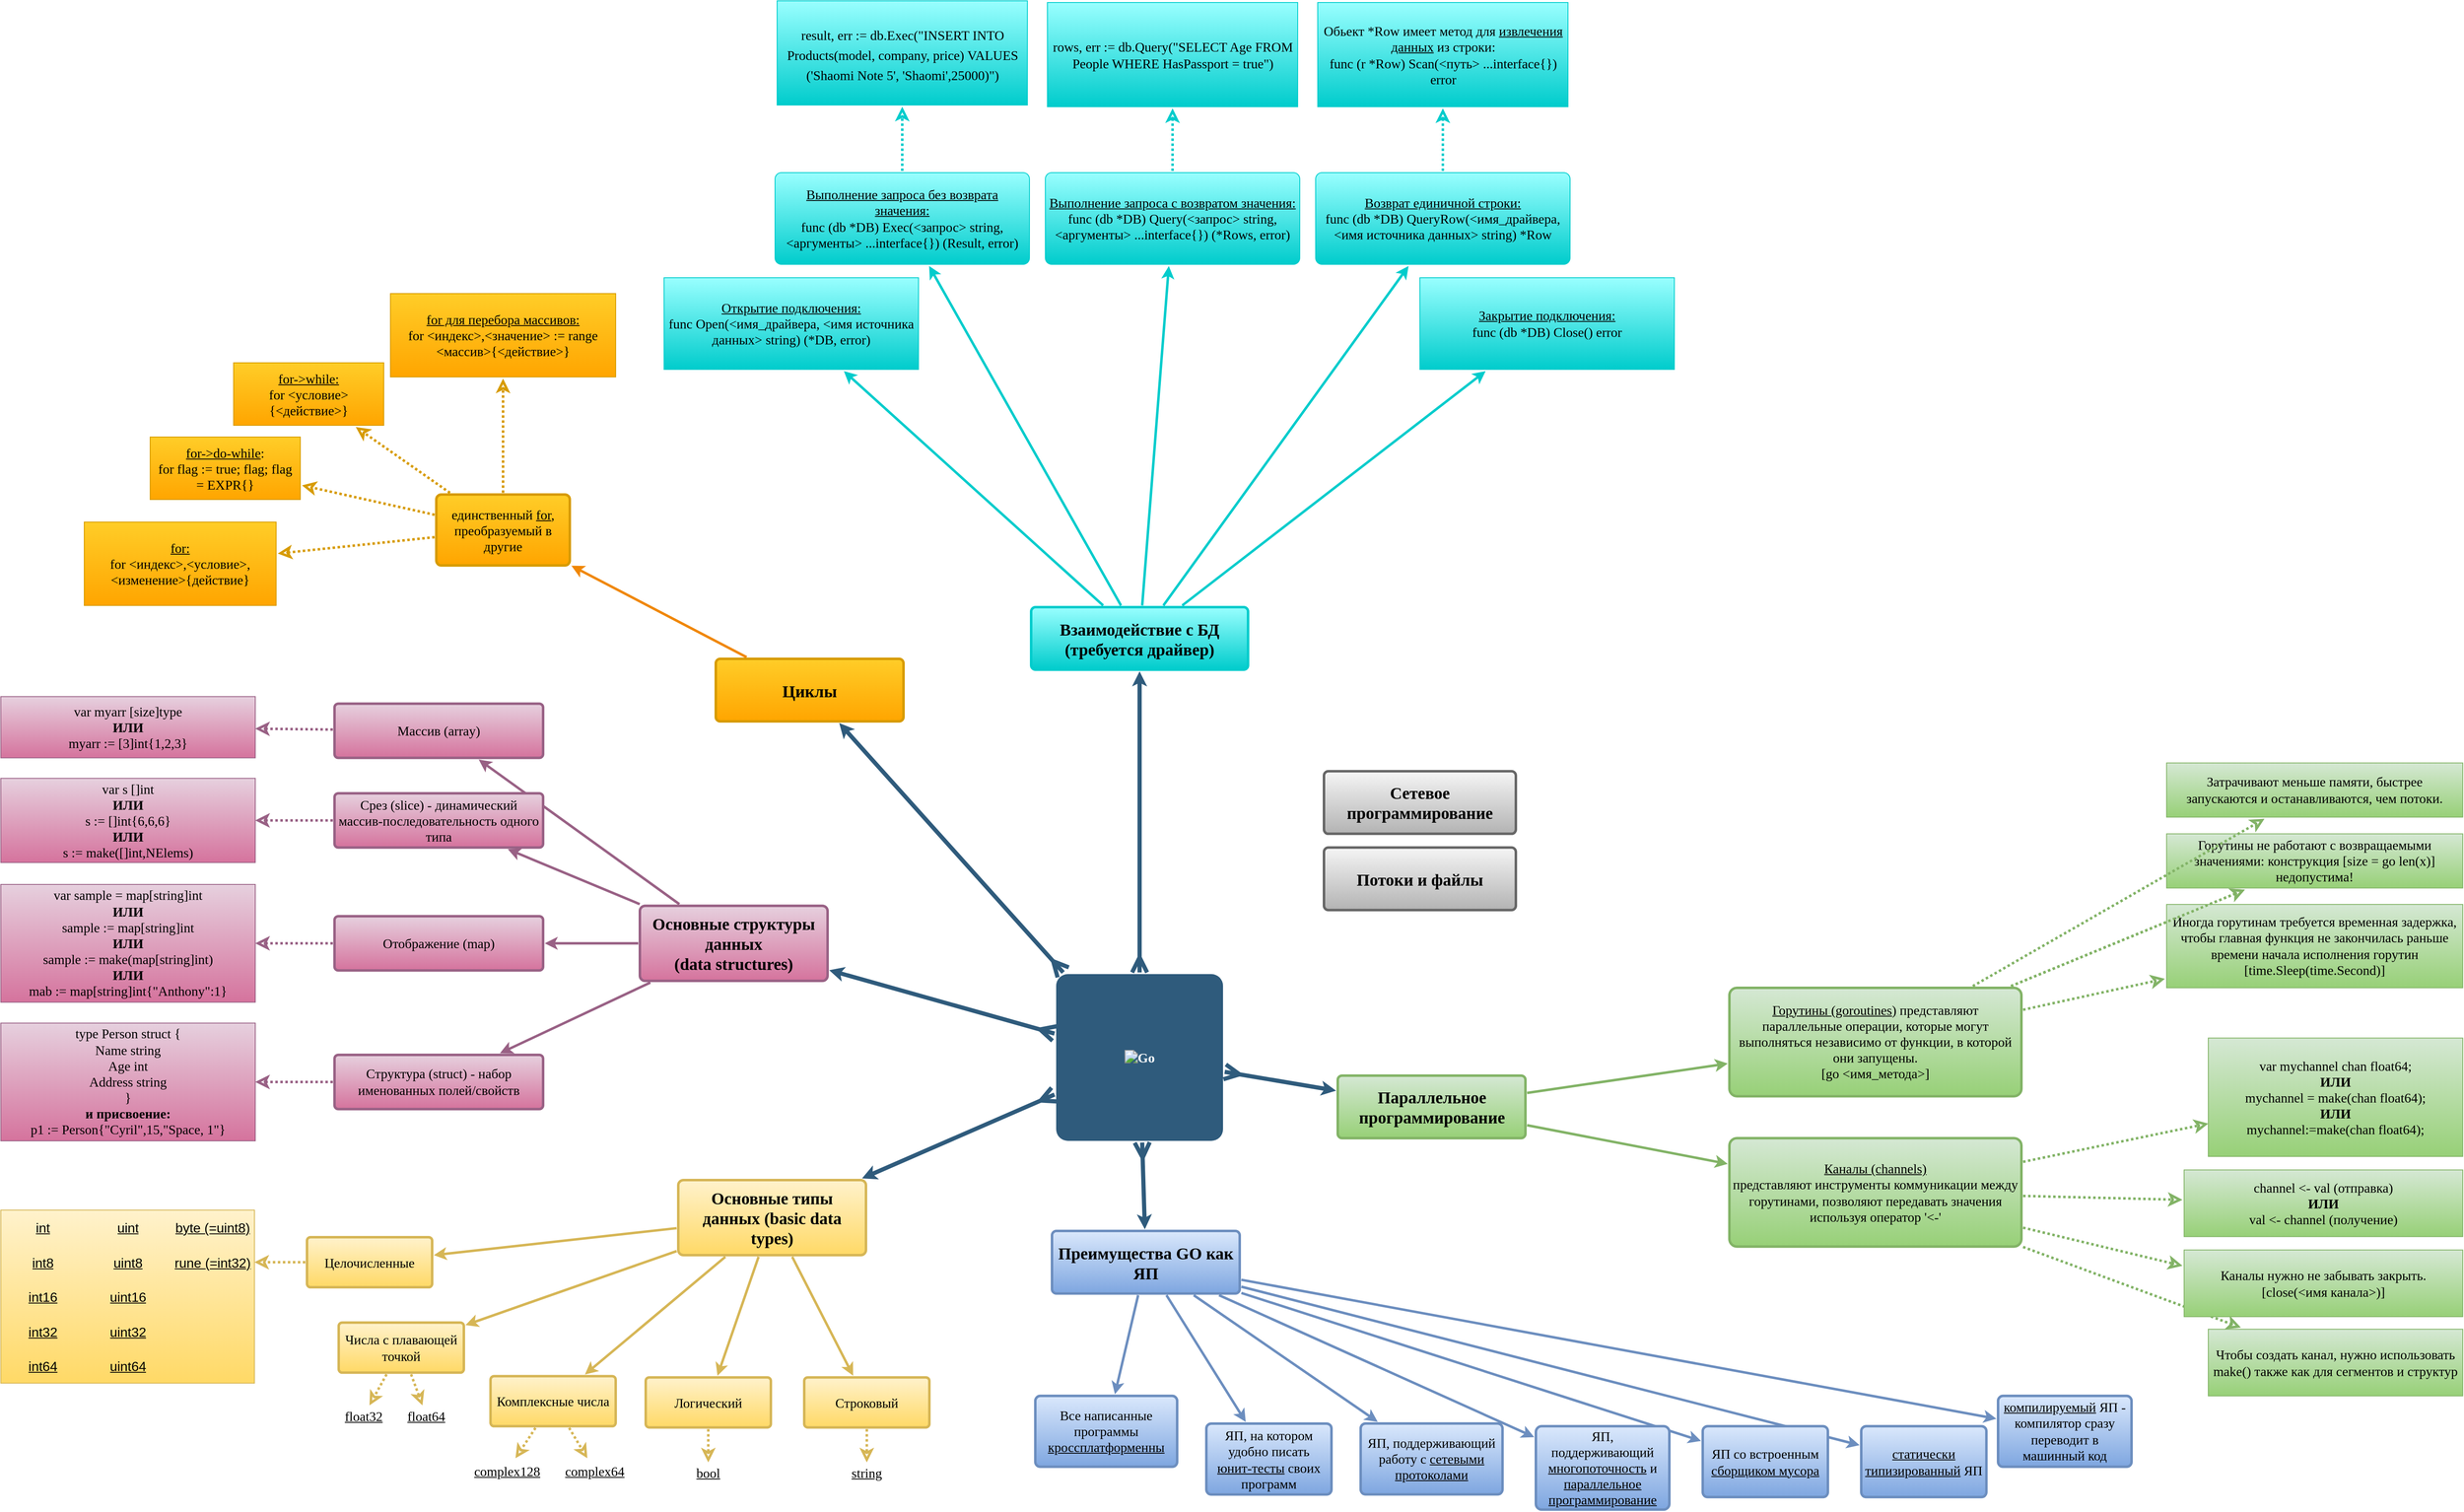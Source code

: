 <mxfile version="14.9.5" type="device"><diagram id="6a731a19-8d31-9384-78a2-239565b7b9f0" name="Page-1"><mxGraphModel dx="4013" dy="2387" grid="0" gridSize="10" guides="1" tooltips="1" connect="1" arrows="1" fold="1" page="1" pageScale="1" pageWidth="1169" pageHeight="827" background="none" math="0" shadow="0"><root><mxCell id="0"/><mxCell id="1" parent="0"/><mxCell id="1745" value="" style="edgeStyle=none;rounded=0;jumpStyle=none;html=1;shadow=0;labelBackgroundColor=none;startArrow=ERmany;startFill=0;endArrow=classic;endFill=1;jettySize=auto;orthogonalLoop=1;strokeColor=#2F5B7C;strokeWidth=5;fontFamily=Verdana;fontSize=16;fontColor=#23445D;spacing=5;startSize=12;endSize=2;" parent="1" source="1749" target="1764" edge="1"><mxGeometry relative="1" as="geometry"/></mxCell><mxCell id="1746" value="" style="edgeStyle=none;rounded=0;jumpStyle=none;html=1;shadow=0;labelBackgroundColor=none;startArrow=ERmany;startFill=0;endArrow=classic;endFill=1;jettySize=auto;orthogonalLoop=1;strokeColor=#2F5B7C;strokeWidth=5;fontFamily=Verdana;fontSize=16;fontColor=#23445D;spacing=5;endSize=2;startSize=12;jumpSize=6;backgroundOutline=0;" parent="1" source="1749" target="gXRHmuDU-sKcWV9DG5si-1792" edge="1"><mxGeometry relative="1" as="geometry"><mxPoint x="823" y="487.485" as="targetPoint"/><mxPoint x="590" y="540" as="sourcePoint"/></mxGeometry></mxCell><mxCell id="1747" value="" style="edgeStyle=none;rounded=0;jumpStyle=none;html=1;shadow=0;labelBackgroundColor=none;startArrow=ERmany;startFill=0;endArrow=classic;endFill=1;jettySize=auto;orthogonalLoop=1;strokeColor=#2F5B7C;strokeWidth=5;fontFamily=Verdana;fontSize=16;fontColor=#23445D;spacing=5;startSize=12;endSize=2;" parent="1" source="1749" target="gXRHmuDU-sKcWV9DG5si-1791" edge="1"><mxGeometry relative="1" as="geometry"><mxPoint x="830.076" y="688.0" as="targetPoint"/></mxGeometry></mxCell><mxCell id="1748" value="" style="edgeStyle=none;rounded=0;jumpStyle=none;html=1;shadow=0;labelBackgroundColor=none;startArrow=ERmany;startFill=0;endArrow=classic;endFill=1;jettySize=auto;orthogonalLoop=1;strokeColor=#2F5B7C;strokeWidth=5;fontFamily=Verdana;fontSize=16;fontColor=#23445D;spacing=5;startSize=12;endSize=2;" parent="1" source="1749" target="gXRHmuDU-sKcWV9DG5si-1790" edge="1"><mxGeometry relative="1" as="geometry"><mxPoint x="162.853" y="341.25" as="targetPoint"/><mxPoint x="272.001" y="191.25" as="sourcePoint"/></mxGeometry></mxCell><mxCell id="1749" value="&lt;img class=&quot;Header-logo&quot; src=&quot;https://golang.org/lib/godoc/images/go-logo-blue.svg&quot; alt=&quot;Go&quot; style=&quot;font-size: 16px;&quot;&gt;" style="rounded=1;whiteSpace=wrap;html=1;shadow=0;labelBackgroundColor=none;strokeColor=none;strokeWidth=3;fillColor=#2F5B7C;fontFamily=Verdana;fontSize=16;fontColor=#FFFFFF;align=center;fontStyle=1;spacing=5;arcSize=7;perimeterSpacing=2;" parent="1" vertex="1"><mxGeometry x="465" y="361" width="200" height="200" as="geometry"/></mxCell><mxCell id="1750" value="" style="edgeStyle=none;rounded=1;jumpStyle=none;html=1;shadow=0;labelBackgroundColor=none;startArrow=none;startFill=0;jettySize=auto;orthogonalLoop=1;strokeColor=#996185;strokeWidth=3;fontFamily=Verdana;fontSize=16;fontColor=#FFFFFF;spacing=5;fontStyle=1;fillColor=#e6d0de;gradientColor=#d5739d;" parent="1" source="gXRHmuDU-sKcWV9DG5si-1790" target="1756" edge="1"><mxGeometry relative="1" as="geometry"><mxPoint x="-0.089" y="262.75" as="sourcePoint"/></mxGeometry></mxCell><mxCell id="1752" value="" style="edgeStyle=none;rounded=1;jumpStyle=none;html=1;shadow=0;labelBackgroundColor=none;startArrow=none;startFill=0;jettySize=auto;orthogonalLoop=1;strokeColor=#996185;strokeWidth=3;fontFamily=Verdana;fontSize=16;fontColor=#FFFFFF;spacing=5;fontStyle=1;fillColor=#e6d0de;gradientColor=#d5739d;" parent="1" source="gXRHmuDU-sKcWV9DG5si-1790" target="1754" edge="1"><mxGeometry relative="1" as="geometry"><mxPoint x="-72" y="327.267" as="sourcePoint"/></mxGeometry></mxCell><mxCell id="1754" value="Отображение (map)" style="rounded=1;whiteSpace=wrap;html=1;shadow=0;labelBackgroundColor=none;strokeColor=#996185;strokeWidth=3;fillColor=#e6d0de;fontFamily=Verdana;fontSize=16;align=center;spacing=5;fontStyle=0;arcSize=7;perimeterSpacing=2;gradientColor=#d5739d;" parent="1" vertex="1"><mxGeometry x="-400" y="291.63" width="250" height="65" as="geometry"/></mxCell><mxCell id="1756" value="&lt;div style=&quot;font-size: 16px;&quot;&gt;Массив (array)&lt;/div&gt;" style="rounded=1;whiteSpace=wrap;html=1;shadow=0;labelBackgroundColor=none;strokeColor=#996185;strokeWidth=3;fillColor=#e6d0de;fontFamily=Verdana;fontSize=16;align=center;spacing=5;fontStyle=0;arcSize=7;perimeterSpacing=2;gradientColor=#d5739d;" parent="1" vertex="1"><mxGeometry x="-400" y="36.75" width="250" height="65" as="geometry"/></mxCell><mxCell id="1757" value="" style="edgeStyle=none;rounded=0;jumpStyle=none;html=1;shadow=0;labelBackgroundColor=none;startArrow=none;startFill=0;endArrow=classic;endFill=1;jettySize=auto;orthogonalLoop=1;strokeColor=#d6b656;strokeWidth=3;fontFamily=Verdana;fontSize=16;fontColor=#FFFFFF;spacing=5;fillColor=#fff2cc;gradientColor=#ffd966;" parent="1" source="gXRHmuDU-sKcWV9DG5si-1791" target="1763" edge="1"><mxGeometry relative="1" as="geometry"><mxPoint x="39.473" y="719" as="sourcePoint"/></mxGeometry></mxCell><mxCell id="1758" value="" style="edgeStyle=none;rounded=0;jumpStyle=none;html=1;shadow=0;labelBackgroundColor=none;startArrow=none;startFill=0;endArrow=classic;endFill=1;jettySize=auto;orthogonalLoop=1;strokeColor=#d6b656;strokeWidth=3;fontFamily=Verdana;fontSize=16;fontColor=#FFFFFF;spacing=5;fillColor=#fff2cc;gradientColor=#ffd966;" parent="1" source="gXRHmuDU-sKcWV9DG5si-1791" target="1762" edge="1"><mxGeometry relative="1" as="geometry"><mxPoint x="98.022" y="719" as="sourcePoint"/></mxGeometry></mxCell><mxCell id="1759" value="" style="edgeStyle=none;rounded=0;jumpStyle=none;html=1;shadow=0;labelBackgroundColor=none;startArrow=none;startFill=0;endArrow=classic;endFill=1;jettySize=auto;orthogonalLoop=1;strokeColor=#d6b656;strokeWidth=3;fontFamily=Verdana;fontSize=16;fontColor=#FFFFFF;spacing=5;fillColor=#fff2cc;gradientColor=#ffd966;" parent="1" source="gXRHmuDU-sKcWV9DG5si-1791" target="1761" edge="1"><mxGeometry relative="1" as="geometry"><mxPoint x="228" y="774.5" as="targetPoint"/><mxPoint x="129.167" y="719" as="sourcePoint"/></mxGeometry></mxCell><mxCell id="1761" value="Компл&lt;span style=&quot;font-size: 16px;&quot;&gt;е&lt;/span&gt;ксные числа" style="rounded=1;whiteSpace=wrap;html=1;shadow=0;labelBackgroundColor=none;strokeColor=#d6b656;strokeWidth=3;fillColor=#fff2cc;fontFamily=Verdana;fontSize=16;align=center;spacing=5;arcSize=7;perimeterSpacing=2;gradientColor=#ffd966;" parent="1" vertex="1"><mxGeometry x="-213" y="843.13" width="150" height="60" as="geometry"/></mxCell><mxCell id="1762" value="Числа с плавающей точкой" style="rounded=1;whiteSpace=wrap;html=1;shadow=0;labelBackgroundColor=none;strokeColor=#d6b656;strokeWidth=3;fillColor=#fff2cc;fontFamily=Verdana;fontSize=16;align=center;spacing=5;arcSize=7;perimeterSpacing=2;gradientColor=#ffd966;" parent="1" vertex="1"><mxGeometry x="-395" y="778.88" width="150" height="60" as="geometry"/></mxCell><mxCell id="1763" value="Целочисленные" style="rounded=1;whiteSpace=wrap;html=1;shadow=0;labelBackgroundColor=none;strokeColor=#d6b656;strokeWidth=3;fillColor=#fff2cc;fontFamily=Verdana;fontSize=16;align=center;spacing=5;arcSize=7;perimeterSpacing=2;gradientColor=#ffd966;" parent="1" vertex="1"><mxGeometry x="-433" y="676.5" width="150" height="60" as="geometry"/></mxCell><mxCell id="1764" value="Циклы" style="rounded=1;whiteSpace=wrap;html=1;shadow=0;labelBackgroundColor=none;strokeColor=#d79b00;strokeWidth=3;fillColor=#ffcd28;fontFamily=Verdana;fontSize=20;align=center;spacing=5;fontStyle=1;arcSize=7;perimeterSpacing=2;gradientColor=#ffa500;" parent="1" vertex="1"><mxGeometry x="57" y="-17" width="225" height="75" as="geometry"/></mxCell><mxCell id="1769" value="единственный &lt;u&gt;for&lt;/u&gt;, преобразуемый в другие" style="rounded=1;whiteSpace=wrap;html=1;shadow=0;labelBackgroundColor=none;strokeColor=#d79b00;strokeWidth=3;fillColor=#ffcd28;fontFamily=Verdana;fontSize=16;align=center;spacing=5;arcSize=7;perimeterSpacing=2;gradientColor=#ffa500;" parent="1" vertex="1"><mxGeometry x="-278" y="-214" width="160" height="85" as="geometry"/></mxCell><mxCell id="1770" value="" style="edgeStyle=none;rounded=0;jumpStyle=none;html=1;shadow=0;labelBackgroundColor=none;startArrow=none;startFill=0;endArrow=classic;endFill=1;jettySize=auto;orthogonalLoop=1;strokeColor=#F08705;strokeWidth=3;fontFamily=Verdana;fontSize=16;fontColor=#FFFFFF;spacing=5;" parent="1" source="1764" target="1769" edge="1"><mxGeometry relative="1" as="geometry"/></mxCell><mxCell id="1yhecmw3_JIW-okK_ohL-1782" value="" style="edgeStyle=none;orthogonalLoop=1;jettySize=auto;html=1;shadow=0;labelBackgroundColor=none;fontSize=16;fontColor=#FFFFFF;startFill=0;strokeColor=#6c8ebf;strokeWidth=3;fillColor=#dae8fc;fontFamily=Verdana;gradientColor=#7ea6e0;" parent="1" source="gXRHmuDU-sKcWV9DG5si-1792" target="1yhecmw3_JIW-okK_ohL-1779" edge="1"><mxGeometry relative="1" as="geometry"><mxPoint x="932.0" y="688.909" as="sourcePoint"/></mxGeometry></mxCell><mxCell id="1772" value="ЯП, поддерживающий работу с &lt;u style=&quot;font-size: 16px;&quot;&gt;сетевыми протоколами&lt;/u&gt;" style="rounded=1;whiteSpace=wrap;html=1;shadow=0;labelBackgroundColor=none;strokeColor=#6c8ebf;strokeWidth=3;fillColor=#dae8fc;fontFamily=Verdana;fontSize=16;align=center;spacing=5;fontStyle=0;arcSize=7;perimeterSpacing=2;gradientColor=#7ea6e0;" parent="1" vertex="1"><mxGeometry x="830" y="899.87" width="170" height="85" as="geometry"/></mxCell><mxCell id="1773" value="" style="edgeStyle=none;rounded=1;jumpStyle=none;html=1;shadow=0;labelBackgroundColor=none;startArrow=none;startFill=0;jettySize=auto;orthogonalLoop=1;strokeColor=#6c8ebf;strokeWidth=3;fontFamily=Verdana;fontSize=16;fontColor=#FFFFFF;spacing=5;fontStyle=1;fillColor=#dae8fc;gradientColor=#7ea6e0;" parent="1" source="gXRHmuDU-sKcWV9DG5si-1792" target="1772" edge="1"><mxGeometry relative="1" as="geometry"><mxPoint x="932.0" y="752.453" as="sourcePoint"/></mxGeometry></mxCell><mxCell id="1774" value="ЯП, поддерживающий &lt;u style=&quot;font-size: 16px;&quot;&gt;многопоточность&lt;/u&gt; и &lt;u style=&quot;font-size: 16px;&quot;&gt;параллельное программирование&lt;/u&gt;" style="rounded=1;whiteSpace=wrap;html=1;shadow=0;labelBackgroundColor=none;strokeColor=#6c8ebf;strokeWidth=3;fillColor=#dae8fc;fontFamily=Verdana;fontSize=16;align=center;spacing=5;fontStyle=0;arcSize=7;perimeterSpacing=2;gradientColor=#7ea6e0;" parent="1" vertex="1"><mxGeometry x="1040" y="903.13" width="160" height="100" as="geometry"/></mxCell><mxCell id="1775" value="" style="edgeStyle=none;rounded=1;jumpStyle=none;html=1;shadow=0;labelBackgroundColor=none;startArrow=none;startFill=0;jettySize=auto;orthogonalLoop=1;strokeColor=#6c8ebf;strokeWidth=3;fontFamily=Verdana;fontSize=16;fontColor=#FFFFFF;spacing=5;fontStyle=1;fillColor=#dae8fc;gradientColor=#7ea6e0;" parent="1" source="gXRHmuDU-sKcWV9DG5si-1792" target="1774" edge="1"><mxGeometry relative="1" as="geometry"><mxPoint x="932.0" y="718.785" as="sourcePoint"/></mxGeometry></mxCell><mxCell id="1776" value="&lt;u style=&quot;font-size: 16px;&quot;&gt;статически типизированный&lt;/u&gt; ЯП" style="rounded=1;whiteSpace=wrap;html=1;shadow=0;labelBackgroundColor=none;strokeColor=#6c8ebf;strokeWidth=3;fillColor=#dae8fc;fontFamily=Verdana;fontSize=16;align=center;spacing=5;fontStyle=0;arcSize=7;perimeterSpacing=2;gradientColor=#7ea6e0;" parent="1" vertex="1"><mxGeometry x="1430" y="903.13" width="150" height="85" as="geometry"/></mxCell><mxCell id="1777" value="" style="edgeStyle=none;rounded=1;jumpStyle=none;html=1;shadow=0;labelBackgroundColor=none;startArrow=none;startFill=0;jettySize=auto;orthogonalLoop=1;strokeColor=#6c8ebf;strokeWidth=3;fontFamily=Verdana;fontSize=16;fontColor=#FFFFFF;spacing=5;fontStyle=1;fillColor=#dae8fc;gradientColor=#7ea6e0;" parent="1" source="gXRHmuDU-sKcWV9DG5si-1792" target="1776" edge="1"><mxGeometry relative="1" as="geometry"><mxPoint x="897.471" y="681.81" as="sourcePoint"/></mxGeometry></mxCell><mxCell id="1778" value="&lt;u style=&quot;font-size: 16px;&quot;&gt;компилируемый&lt;/u&gt; ЯП - компилятор сразу переводит в машинный код" style="rounded=1;whiteSpace=wrap;html=1;shadow=0;labelBackgroundColor=none;strokeColor=#6c8ebf;strokeWidth=3;fillColor=#dae8fc;fontFamily=Verdana;fontSize=16;align=center;spacing=5;fontStyle=0;arcSize=7;perimeterSpacing=2;gradientColor=#7ea6e0;" parent="1" vertex="1"><mxGeometry x="1594" y="866.81" width="160" height="85" as="geometry"/></mxCell><mxCell id="1779" value="" style="edgeStyle=none;rounded=1;jumpStyle=none;html=1;shadow=0;labelBackgroundColor=none;startArrow=none;startFill=0;jettySize=auto;orthogonalLoop=1;strokeColor=#6c8ebf;strokeWidth=3;fontFamily=Verdana;fontSize=16;fontColor=#FFFFFF;spacing=5;fontStyle=1;fillColor=#dae8fc;gradientColor=#7ea6e0;" parent="1" source="gXRHmuDU-sKcWV9DG5si-1792" target="1778" edge="1"><mxGeometry relative="1" as="geometry"><mxPoint x="846.015" y="681.81" as="sourcePoint"/></mxGeometry></mxCell><mxCell id="1yhecmw3_JIW-okK_ohL-1779" value="ЯП со встроенным &lt;u style=&quot;font-size: 16px;&quot;&gt;сборщиком мусора&lt;/u&gt;" style="rounded=1;whiteSpace=wrap;html=1;shadow=0;labelBackgroundColor=none;strokeColor=#6c8ebf;strokeWidth=3;fillColor=#dae8fc;fontFamily=Verdana;fontSize=16;align=center;spacing=5;fontStyle=0;arcSize=7;perimeterSpacing=2;gradientColor=#7ea6e0;" parent="1" vertex="1"><mxGeometry x="1240" y="903.13" width="150" height="85" as="geometry"/></mxCell><mxCell id="1yhecmw3_JIW-okK_ohL-1784" value="ЯП, на котором удобно писать &lt;u style=&quot;font-size: 16px;&quot;&gt;юнит-тесты&lt;/u&gt; своих программ" style="rounded=1;whiteSpace=wrap;html=1;shadow=0;labelBackgroundColor=none;strokeColor=#6c8ebf;strokeWidth=3;fillColor=#dae8fc;fontFamily=Verdana;fontSize=16;align=center;spacing=5;fontStyle=0;arcSize=7;perimeterSpacing=2;gradientColor=#7ea6e0;" parent="1" vertex="1"><mxGeometry x="645" y="900.0" width="150" height="85" as="geometry"/></mxCell><mxCell id="1yhecmw3_JIW-okK_ohL-1788" value="" style="edgeStyle=none;rounded=1;jumpStyle=none;html=1;shadow=0;labelBackgroundColor=none;startArrow=none;startFill=0;jettySize=auto;orthogonalLoop=1;strokeColor=#6c8ebf;strokeWidth=3;fontFamily=Verdana;fontSize=16;fontColor=#FFFFFF;spacing=5;fontStyle=1;fillColor=#dae8fc;gradientColor=#7ea6e0;" parent="1" source="gXRHmuDU-sKcWV9DG5si-1792" target="1yhecmw3_JIW-okK_ohL-1784" edge="1"><mxGeometry relative="1" as="geometry"><mxPoint x="897.664" y="760.81" as="sourcePoint"/><mxPoint x="1058" y="781.172" as="targetPoint"/><Array as="points"/></mxGeometry></mxCell><mxCell id="1yhecmw3_JIW-okK_ohL-1789" value="Все написанные программы &lt;u style=&quot;font-size: 16px;&quot;&gt;кроссплатформенны&lt;/u&gt;" style="rounded=1;whiteSpace=wrap;html=1;shadow=0;labelBackgroundColor=none;strokeColor=#6c8ebf;strokeWidth=3;fillColor=#dae8fc;fontFamily=Verdana;fontSize=16;align=center;spacing=5;fontStyle=0;arcSize=7;perimeterSpacing=2;gradientColor=#7ea6e0;" parent="1" vertex="1"><mxGeometry x="440" y="866.81" width="170" height="85" as="geometry"/></mxCell><mxCell id="1yhecmw3_JIW-okK_ohL-1790" value="" style="edgeStyle=none;rounded=1;jumpStyle=none;html=1;shadow=0;labelBackgroundColor=none;startArrow=none;startFill=0;jettySize=auto;orthogonalLoop=1;strokeColor=#6c8ebf;strokeWidth=3;fontFamily=Verdana;fontSize=16;fontColor=#FFFFFF;spacing=5;fontStyle=1;fillColor=#dae8fc;gradientColor=#7ea6e0;" parent="1" source="gXRHmuDU-sKcWV9DG5si-1792" target="1yhecmw3_JIW-okK_ohL-1789" edge="1"><mxGeometry relative="1" as="geometry"><mxPoint x="847.336" y="760.81" as="sourcePoint"/><mxPoint x="975" y="811.31" as="targetPoint"/><Array as="points"/></mxGeometry></mxCell><mxCell id="1yhecmw3_JIW-okK_ohL-1793" value="" style="shape=table;html=1;whiteSpace=wrap;startSize=0;container=1;collapsible=0;childLayout=tableLayout;columnLines=0;rowLines=0;fontFamily=Verdana;fontSize=16;perimeterSpacing=0;gradientColor=#ffd966;fillColor=#fff2cc;strokeColor=#d6b656;fontStyle=0" parent="1" vertex="1"><mxGeometry x="-800" y="644" width="304" height="207.5" as="geometry"/></mxCell><mxCell id="1yhecmw3_JIW-okK_ohL-1810" value="" style="shape=partialRectangle;html=1;whiteSpace=wrap;collapsible=0;dropTarget=0;pointerEvents=0;fillColor=none;top=0;left=0;bottom=0;right=0;points=[[0,0.5],[1,0.5]];portConstraint=eastwest;fontSize=16;fontStyle=0" parent="1yhecmw3_JIW-okK_ohL-1793" vertex="1"><mxGeometry width="304" height="42" as="geometry"/></mxCell><mxCell id="1yhecmw3_JIW-okK_ohL-1811" value="int" style="shape=partialRectangle;html=1;whiteSpace=wrap;connectable=0;fillColor=none;top=0;left=0;bottom=0;right=0;overflow=hidden;pointerEvents=1;fontSize=16;fontStyle=4" parent="1yhecmw3_JIW-okK_ohL-1810" vertex="1"><mxGeometry width="101" height="42" as="geometry"/></mxCell><mxCell id="1yhecmw3_JIW-okK_ohL-1812" value="uint" style="shape=partialRectangle;html=1;whiteSpace=wrap;connectable=0;fillColor=none;top=0;left=0;bottom=0;right=0;overflow=hidden;pointerEvents=1;fontSize=16;fontStyle=4" parent="1yhecmw3_JIW-okK_ohL-1810" vertex="1"><mxGeometry x="101" width="103" height="42" as="geometry"/></mxCell><mxCell id="1yhecmw3_JIW-okK_ohL-1813" value="byte (=uint8)" style="shape=partialRectangle;html=1;whiteSpace=wrap;connectable=0;fillColor=none;top=0;left=0;bottom=0;right=0;overflow=hidden;pointerEvents=1;fontSize=16;fontStyle=4" parent="1yhecmw3_JIW-okK_ohL-1810" vertex="1"><mxGeometry x="204" width="100" height="42" as="geometry"/></mxCell><mxCell id="1yhecmw3_JIW-okK_ohL-1794" value="" style="shape=partialRectangle;html=1;whiteSpace=wrap;collapsible=0;dropTarget=0;pointerEvents=0;fillColor=none;top=0;left=0;bottom=0;right=0;points=[[0,0.5],[1,0.5]];portConstraint=eastwest;fontSize=16;fontStyle=0" parent="1yhecmw3_JIW-okK_ohL-1793" vertex="1"><mxGeometry y="42" width="304" height="41" as="geometry"/></mxCell><mxCell id="1yhecmw3_JIW-okK_ohL-1795" value="int8" style="shape=partialRectangle;html=1;whiteSpace=wrap;connectable=0;fillColor=none;top=0;left=0;bottom=0;right=0;overflow=hidden;pointerEvents=1;fontSize=16;fontStyle=4" parent="1yhecmw3_JIW-okK_ohL-1794" vertex="1"><mxGeometry width="101" height="41" as="geometry"/></mxCell><mxCell id="1yhecmw3_JIW-okK_ohL-1796" value="uint8" style="shape=partialRectangle;html=1;whiteSpace=wrap;connectable=0;fillColor=none;top=0;left=0;bottom=0;right=0;overflow=hidden;pointerEvents=1;fontSize=16;fontStyle=4" parent="1yhecmw3_JIW-okK_ohL-1794" vertex="1"><mxGeometry x="101" width="103" height="41" as="geometry"/></mxCell><mxCell id="1yhecmw3_JIW-okK_ohL-1797" value="rune (=int32)" style="shape=partialRectangle;html=1;whiteSpace=wrap;connectable=0;fillColor=none;top=0;left=0;bottom=0;right=0;overflow=hidden;pointerEvents=1;fontSize=16;fontStyle=4" parent="1yhecmw3_JIW-okK_ohL-1794" vertex="1"><mxGeometry x="204" width="100" height="41" as="geometry"/></mxCell><mxCell id="1yhecmw3_JIW-okK_ohL-1798" value="" style="shape=partialRectangle;html=1;whiteSpace=wrap;collapsible=0;dropTarget=0;pointerEvents=0;fillColor=none;top=0;left=0;bottom=0;right=0;points=[[0,0.5],[1,0.5]];portConstraint=eastwest;fontSize=16;fontStyle=0" parent="1yhecmw3_JIW-okK_ohL-1793" vertex="1"><mxGeometry y="83" width="304" height="42" as="geometry"/></mxCell><mxCell id="1yhecmw3_JIW-okK_ohL-1799" value="int16" style="shape=partialRectangle;html=1;whiteSpace=wrap;connectable=0;fillColor=none;top=0;left=0;bottom=0;right=0;overflow=hidden;pointerEvents=1;fontSize=16;fontStyle=4" parent="1yhecmw3_JIW-okK_ohL-1798" vertex="1"><mxGeometry width="101" height="42" as="geometry"/></mxCell><mxCell id="1yhecmw3_JIW-okK_ohL-1800" value="uint16" style="shape=partialRectangle;html=1;whiteSpace=wrap;connectable=0;fillColor=none;top=0;left=0;bottom=0;right=0;overflow=hidden;pointerEvents=1;fontSize=16;fontStyle=4" parent="1yhecmw3_JIW-okK_ohL-1798" vertex="1"><mxGeometry x="101" width="103" height="42" as="geometry"/></mxCell><mxCell id="1yhecmw3_JIW-okK_ohL-1801" value="" style="shape=partialRectangle;html=1;whiteSpace=wrap;connectable=0;fillColor=none;top=0;left=0;bottom=0;right=0;overflow=hidden;pointerEvents=1;fontSize=16;" parent="1yhecmw3_JIW-okK_ohL-1798" vertex="1"><mxGeometry x="204" width="100" height="42" as="geometry"/></mxCell><mxCell id="1yhecmw3_JIW-okK_ohL-1802" value="" style="shape=partialRectangle;html=1;whiteSpace=wrap;collapsible=0;dropTarget=0;pointerEvents=0;fillColor=none;top=0;left=0;bottom=0;right=0;points=[[0,0.5],[1,0.5]];portConstraint=eastwest;fontSize=16;fontStyle=0" parent="1yhecmw3_JIW-okK_ohL-1793" vertex="1"><mxGeometry y="125" width="304" height="41" as="geometry"/></mxCell><mxCell id="1yhecmw3_JIW-okK_ohL-1803" value="int32" style="shape=partialRectangle;html=1;whiteSpace=wrap;connectable=0;fillColor=none;top=0;left=0;bottom=0;right=0;overflow=hidden;pointerEvents=1;fontSize=16;fontStyle=4" parent="1yhecmw3_JIW-okK_ohL-1802" vertex="1"><mxGeometry width="101" height="41" as="geometry"/></mxCell><mxCell id="1yhecmw3_JIW-okK_ohL-1804" value="uint32" style="shape=partialRectangle;html=1;whiteSpace=wrap;connectable=0;fillColor=none;top=0;left=0;bottom=0;right=0;overflow=hidden;pointerEvents=1;fontSize=16;fontStyle=4" parent="1yhecmw3_JIW-okK_ohL-1802" vertex="1"><mxGeometry x="101" width="103" height="41" as="geometry"/></mxCell><mxCell id="1yhecmw3_JIW-okK_ohL-1805" value="" style="shape=partialRectangle;html=1;whiteSpace=wrap;connectable=0;fillColor=none;top=0;left=0;bottom=0;right=0;overflow=hidden;pointerEvents=1;fontSize=16;" parent="1yhecmw3_JIW-okK_ohL-1802" vertex="1"><mxGeometry x="204" width="100" height="41" as="geometry"/></mxCell><mxCell id="1yhecmw3_JIW-okK_ohL-1806" value="" style="shape=partialRectangle;html=1;whiteSpace=wrap;collapsible=0;dropTarget=0;pointerEvents=0;fillColor=none;top=0;left=0;bottom=0;right=0;points=[[0,0.5],[1,0.5]];portConstraint=eastwest;fontSize=16;fontStyle=0" parent="1yhecmw3_JIW-okK_ohL-1793" vertex="1"><mxGeometry y="166" width="304" height="42" as="geometry"/></mxCell><mxCell id="1yhecmw3_JIW-okK_ohL-1807" value="int64" style="shape=partialRectangle;html=1;whiteSpace=wrap;connectable=0;fillColor=none;top=0;left=0;bottom=0;right=0;overflow=hidden;pointerEvents=1;fontSize=16;fontStyle=4" parent="1yhecmw3_JIW-okK_ohL-1806" vertex="1"><mxGeometry width="101" height="42" as="geometry"/></mxCell><mxCell id="1yhecmw3_JIW-okK_ohL-1808" value="uint64" style="shape=partialRectangle;html=1;whiteSpace=wrap;connectable=0;fillColor=none;top=0;left=0;bottom=0;right=0;overflow=hidden;pointerEvents=1;fontSize=16;fontStyle=4" parent="1yhecmw3_JIW-okK_ohL-1806" vertex="1"><mxGeometry x="101" width="103" height="42" as="geometry"/></mxCell><mxCell id="1yhecmw3_JIW-okK_ohL-1809" value="" style="shape=partialRectangle;html=1;whiteSpace=wrap;connectable=0;fillColor=none;top=0;left=0;bottom=0;right=0;overflow=hidden;pointerEvents=1;fontSize=16;" parent="1yhecmw3_JIW-okK_ohL-1806" vertex="1"><mxGeometry x="204" width="100" height="42" as="geometry"/></mxCell><mxCell id="1yhecmw3_JIW-okK_ohL-1838" value="&lt;font style=&quot;font-size: 16px;&quot;&gt;float32&lt;/font&gt;" style="text;html=1;align=center;verticalAlign=middle;whiteSpace=wrap;rounded=0;fontFamily=Verdana;fontSize=16;fontStyle=4" parent="1" vertex="1"><mxGeometry x="-395" y="878.13" width="60" height="25" as="geometry"/></mxCell><mxCell id="1yhecmw3_JIW-okK_ohL-1839" value="&lt;div style=&quot;font-size: 16px;&quot;&gt;&lt;font style=&quot;font-size: 16px;&quot;&gt;float64&lt;/font&gt;&lt;/div&gt;" style="text;html=1;align=center;verticalAlign=middle;whiteSpace=wrap;rounded=0;fontFamily=Verdana;fontSize=16;fontStyle=4" parent="1" vertex="1"><mxGeometry x="-320" y="878.13" width="60" height="25" as="geometry"/></mxCell><mxCell id="1yhecmw3_JIW-okK_ohL-1844" value="&lt;font style=&quot;font-size: 16px;&quot;&gt;complex64&lt;/font&gt;" style="text;html=1;align=center;verticalAlign=middle;whiteSpace=wrap;rounded=0;fontFamily=Verdana;fontSize=16;fontStyle=4" parent="1" vertex="1"><mxGeometry x="-123" y="941.51" width="70" height="30" as="geometry"/></mxCell><mxCell id="1yhecmw3_JIW-okK_ohL-1845" value="&lt;u&gt;&lt;font style=&quot;font-size: 16px&quot;&gt;complex128&lt;/font&gt;&lt;/u&gt;" style="text;html=1;align=center;verticalAlign=middle;whiteSpace=wrap;rounded=0;fontFamily=Verdana;fontSize=16;fontStyle=0" parent="1" vertex="1"><mxGeometry x="-223" y="941.51" width="60" height="30" as="geometry"/></mxCell><mxCell id="1yhecmw3_JIW-okK_ohL-1846" value="Строковый" style="rounded=1;whiteSpace=wrap;html=1;shadow=0;labelBackgroundColor=none;strokeColor=#d6b656;strokeWidth=3;fillColor=#fff2cc;fontFamily=Verdana;fontSize=16;align=center;spacing=5;arcSize=7;perimeterSpacing=2;gradientColor=#ffd966;" parent="1" vertex="1"><mxGeometry x="163" y="844.57" width="150" height="60" as="geometry"/></mxCell><mxCell id="1yhecmw3_JIW-okK_ohL-1847" value="&lt;div style=&quot;font-size: 16px;&quot;&gt;string&lt;/div&gt;" style="text;html=1;align=center;verticalAlign=middle;whiteSpace=wrap;rounded=0;fontFamily=Verdana;fontSize=16;fontStyle=4" parent="1" vertex="1"><mxGeometry x="208" y="946.51" width="60" height="25" as="geometry"/></mxCell><mxCell id="1yhecmw3_JIW-okK_ohL-1848" value="" style="edgeStyle=none;rounded=0;jumpStyle=none;html=1;shadow=0;labelBackgroundColor=none;startArrow=none;startFill=0;endArrow=classic;endFill=1;jettySize=auto;orthogonalLoop=1;strokeColor=#d6b656;strokeWidth=3;fontFamily=Verdana;fontSize=16;fontColor=#FFFFFF;spacing=5;fillColor=#fff2cc;gradientColor=#ffd966;" parent="1" source="gXRHmuDU-sKcWV9DG5si-1791" target="1yhecmw3_JIW-okK_ohL-1846" edge="1"><mxGeometry relative="1" as="geometry"><mxPoint x="258" y="686.5" as="sourcePoint"/><mxPoint x="161.351" y="669.5" as="targetPoint"/><Array as="points"/></mxGeometry></mxCell><mxCell id="1yhecmw3_JIW-okK_ohL-1849" value="Логический" style="rounded=1;whiteSpace=wrap;html=1;shadow=0;labelBackgroundColor=none;strokeColor=#d6b656;strokeWidth=3;fillColor=#fff2cc;fontFamily=Verdana;fontSize=16;align=center;spacing=5;arcSize=7;perimeterSpacing=2;gradientColor=#ffd966;" parent="1" vertex="1"><mxGeometry x="-27" y="844.57" width="150" height="60" as="geometry"/></mxCell><mxCell id="1yhecmw3_JIW-okK_ohL-1850" value="bool" style="text;html=1;align=center;verticalAlign=middle;whiteSpace=wrap;rounded=0;fontFamily=Verdana;fontSize=16;fontStyle=4" parent="1" vertex="1"><mxGeometry x="18" y="946.51" width="60" height="25" as="geometry"/></mxCell><mxCell id="1yhecmw3_JIW-okK_ohL-1852" value="" style="edgeStyle=none;rounded=0;jumpStyle=none;html=1;shadow=0;labelBackgroundColor=none;startArrow=none;startFill=0;endArrow=classic;endFill=1;jettySize=auto;orthogonalLoop=1;strokeColor=#d6b656;strokeWidth=3;fontFamily=Verdana;fontSize=16;fontColor=#FFFFFF;spacing=5;fillColor=#fff2cc;gradientColor=#ffd966;" parent="1" source="gXRHmuDU-sKcWV9DG5si-1791" target="1yhecmw3_JIW-okK_ohL-1849" edge="1"><mxGeometry relative="1" as="geometry"><mxPoint x="176.445" y="719" as="sourcePoint"/><mxPoint x="219.351" y="774" as="targetPoint"/><Array as="points"/></mxGeometry></mxCell><mxCell id="1yhecmw3_JIW-okK_ohL-1853" value="" style="endArrow=classic;dashed=1;html=1;strokeWidth=3;shadow=0;labelBackgroundColor=none;fontFamily=Verdana;fontSize=16;fontColor=#FFFFFF;startSize=3;endSize=8;fillColor=#fff2cc;endFill=0;gradientColor=#ffd966;strokeColor=#d6b656;dashPattern=1 1;rounded=0;" parent="1" source="1763" target="1yhecmw3_JIW-okK_ohL-1794" edge="1"><mxGeometry width="50" height="50" relative="1" as="geometry"><mxPoint x="264" y="736.63" as="sourcePoint"/><mxPoint x="314" y="686.63" as="targetPoint"/></mxGeometry></mxCell><mxCell id="gXRHmuDU-sKcWV9DG5si-1779" value="Структура (struct) - набор именованных полей/свойств" style="rounded=1;whiteSpace=wrap;html=1;shadow=0;labelBackgroundColor=none;strokeColor=#996185;strokeWidth=3;fillColor=#e6d0de;fontFamily=Verdana;fontSize=16;align=center;spacing=5;fontStyle=0;arcSize=7;perimeterSpacing=2;gradientColor=#d5739d;" parent="1" vertex="1"><mxGeometry x="-400" y="457.88" width="250" height="65" as="geometry"/></mxCell><mxCell id="gXRHmuDU-sKcWV9DG5si-1780" value="" style="edgeStyle=none;rounded=1;jumpStyle=none;html=1;shadow=0;labelBackgroundColor=none;startArrow=none;startFill=0;jettySize=auto;orthogonalLoop=1;strokeColor=#996185;strokeWidth=3;fontFamily=Verdana;fontSize=16;fontColor=#FFFFFF;spacing=5;fontStyle=1;fillColor=#e6d0de;gradientColor=#d5739d;" parent="1" source="gXRHmuDU-sKcWV9DG5si-1790" target="gXRHmuDU-sKcWV9DG5si-1779" edge="1"><mxGeometry relative="1" as="geometry"><mxPoint x="8.079" y="341.75" as="sourcePoint"/><mxPoint x="-172.827" y="382.25" as="targetPoint"/><Array as="points"/></mxGeometry></mxCell><mxCell id="gXRHmuDU-sKcWV9DG5si-1781" value="&lt;div style=&quot;font-size: 16px&quot;&gt;Срез (slice) - динамический массив-последовательность одного типа&lt;/div&gt;" style="rounded=1;whiteSpace=wrap;html=1;shadow=0;labelBackgroundColor=none;strokeColor=#996185;strokeWidth=3;fillColor=#e6d0de;fontFamily=Verdana;fontSize=16;align=center;spacing=5;fontStyle=0;arcSize=7;perimeterSpacing=2;gradientColor=#d5739d;" parent="1" vertex="1"><mxGeometry x="-400" y="144.25" width="250" height="65" as="geometry"/></mxCell><mxCell id="gXRHmuDU-sKcWV9DG5si-1782" value="" style="edgeStyle=none;rounded=1;jumpStyle=none;html=1;shadow=0;labelBackgroundColor=none;startArrow=none;startFill=0;jettySize=auto;orthogonalLoop=1;strokeColor=#996185;strokeWidth=3;fontFamily=Verdana;fontSize=16;fontColor=#FFFFFF;spacing=5;fontStyle=1;fillColor=#e6d0de;gradientColor=#d5739d;" parent="1" source="gXRHmuDU-sKcWV9DG5si-1790" target="gXRHmuDU-sKcWV9DG5si-1781" edge="1"><mxGeometry relative="1" as="geometry"><mxPoint x="-72" y="275.767" as="sourcePoint"/><mxPoint x="-168" y="316.42" as="targetPoint"/></mxGeometry></mxCell><mxCell id="gXRHmuDU-sKcWV9DG5si-1783" value="&lt;div style=&quot;font-size: 16px&quot;&gt;var myarr [size]type&lt;br style=&quot;font-size: 16px&quot;&gt;&lt;/div&gt;&lt;div&gt;&lt;b&gt;ИЛИ&lt;/b&gt;&lt;/div&gt;&lt;div&gt;myarr := [3]int{1,2,3}&lt;/div&gt;" style="rounded=0;whiteSpace=wrap;html=1;fontSize=16;gradientColor=#d5739d;fillColor=#e6d0de;strokeColor=#996185;fontFamily=Verdana;" parent="1" vertex="1"><mxGeometry x="-800" y="28.25" width="305" height="73.5" as="geometry"/></mxCell><mxCell id="gXRHmuDU-sKcWV9DG5si-1785" value="" style="endArrow=classic;dashed=1;html=1;strokeWidth=3;shadow=0;labelBackgroundColor=none;fontFamily=Verdana;fontSize=16;fontColor=#FFFFFF;startSize=3;endSize=8;fillColor=#e6d0de;endFill=0;gradientColor=#d5739d;strokeColor=#996185;dashPattern=1 1;rounded=0;" parent="1" source="1756" target="gXRHmuDU-sKcWV9DG5si-1783" edge="1"><mxGeometry width="50" height="50" relative="1" as="geometry"><mxPoint x="539" y="304.75" as="sourcePoint"/><mxPoint x="589" y="254.75" as="targetPoint"/></mxGeometry></mxCell><mxCell id="gXRHmuDU-sKcWV9DG5si-1787" value="&lt;div style=&quot;font-size: 16px&quot;&gt;var s []int&lt;/div&gt;&lt;div style=&quot;font-size: 16px&quot;&gt;&lt;b&gt;ИЛИ&lt;/b&gt;&lt;/div&gt;&lt;div style=&quot;font-size: 16px&quot;&gt;s := []int{6,6,6}&lt;br style=&quot;font-size: 16px&quot;&gt;&lt;b&gt;ИЛИ&lt;/b&gt;&lt;br style=&quot;font-size: 16px&quot;&gt;s := make([]int,NElems)&lt;br style=&quot;font-size: 16px&quot;&gt;&lt;/div&gt;" style="rounded=0;whiteSpace=wrap;html=1;fontSize=16;gradientColor=#d5739d;fillColor=#e6d0de;strokeColor=#996185;fontFamily=Verdana;" parent="1" vertex="1"><mxGeometry x="-800" y="126.25" width="305" height="101" as="geometry"/></mxCell><mxCell id="gXRHmuDU-sKcWV9DG5si-1788" value="&lt;div&gt;var sample = map[string]int&lt;br&gt;&lt;b&gt;ИЛИ&lt;/b&gt;&lt;/div&gt;&lt;div&gt;sample := map[string]int&lt;br&gt;&lt;/div&gt;&lt;div&gt;&lt;b&gt;ИЛИ&lt;/b&gt;&lt;/div&gt;&lt;div&gt;sample := make(map[string]int)&lt;br&gt;&lt;/div&gt;&lt;div&gt;&lt;b&gt;ИЛИ&lt;/b&gt;&lt;/div&gt;&lt;div&gt;mab := map[string]int{&quot;Anthony&quot;:1}&lt;br&gt;&lt;/div&gt;" style="rounded=0;whiteSpace=wrap;html=1;fontSize=16;gradientColor=#d5739d;fillColor=#e6d0de;strokeColor=#996185;fontFamily=Verdana;" parent="1" vertex="1"><mxGeometry x="-800" y="253.5" width="305" height="141.25" as="geometry"/></mxCell><mxCell id="gXRHmuDU-sKcWV9DG5si-1789" value="" style="endArrow=classic;dashed=1;html=1;strokeWidth=3;shadow=0;labelBackgroundColor=none;fontFamily=Verdana;fontSize=16;fontColor=#FFFFFF;startSize=3;endSize=8;fillColor=#e6d0de;endFill=0;gradientColor=#d5739d;strokeColor=#996185;dashPattern=1 1;rounded=0;" parent="1" source="gXRHmuDU-sKcWV9DG5si-1781" target="gXRHmuDU-sKcWV9DG5si-1787" edge="1"><mxGeometry width="50" height="50" relative="1" as="geometry"><mxPoint x="539" y="304.75" as="sourcePoint"/><mxPoint x="589" y="254.75" as="targetPoint"/></mxGeometry></mxCell><mxCell id="gXRHmuDU-sKcWV9DG5si-1790" value="&lt;div&gt;Основные структуры данных&lt;/div&gt;&lt;div&gt;(data structures)&lt;br&gt;&lt;/div&gt;" style="rounded=1;whiteSpace=wrap;html=1;shadow=0;labelBackgroundColor=none;strokeColor=#996185;strokeWidth=3;fillColor=#e6d0de;fontFamily=Verdana;fontSize=20;align=center;spacing=5;fontStyle=1;arcSize=7;perimeterSpacing=2;gradientColor=#d5739d;" parent="1" vertex="1"><mxGeometry x="-34" y="279.13" width="225" height="90" as="geometry"/></mxCell><mxCell id="gXRHmuDU-sKcWV9DG5si-1791" value="Основные типы данных (basic data types)" style="rounded=1;whiteSpace=wrap;html=1;shadow=0;labelBackgroundColor=none;strokeColor=#d6b656;strokeWidth=3;fillColor=#fff2cc;fontFamily=Verdana;fontSize=20;align=center;spacing=5;fontStyle=1;arcSize=7;perimeterSpacing=2;gradientColor=#ffd966;" parent="1" vertex="1"><mxGeometry x="12" y="608" width="225" height="90" as="geometry"/></mxCell><mxCell id="gXRHmuDU-sKcWV9DG5si-1792" value="Преимущества GO как ЯП" style="rounded=1;whiteSpace=wrap;html=1;shadow=0;labelBackgroundColor=none;strokeColor=#6c8ebf;strokeWidth=3;fillColor=#dae8fc;fontFamily=Verdana;fontSize=20;align=center;spacing=5;fontStyle=1;arcSize=7;perimeterSpacing=2;gradientColor=#7ea6e0;" parent="1" vertex="1"><mxGeometry x="460" y="669" width="225" height="75" as="geometry"/></mxCell><mxCell id="gXRHmuDU-sKcWV9DG5si-1794" value="" style="endArrow=classic;dashed=1;html=1;strokeWidth=3;shadow=0;labelBackgroundColor=none;fontFamily=Verdana;fontSize=16;fontColor=#FFFFFF;startSize=3;endSize=8;fillColor=#e6d0de;endFill=0;gradientColor=#d5739d;strokeColor=#996185;dashPattern=1 1;rounded=0;" parent="1" source="1754" target="gXRHmuDU-sKcWV9DG5si-1788" edge="1"><mxGeometry width="50" height="50" relative="1" as="geometry"><mxPoint x="539" y="304.75" as="sourcePoint"/><mxPoint x="589" y="254.75" as="targetPoint"/></mxGeometry></mxCell><mxCell id="gXRHmuDU-sKcWV9DG5si-1795" value="&lt;div&gt;type Person struct {&lt;/div&gt;&lt;div&gt;Name string&lt;/div&gt;&lt;div&gt;Age int&lt;/div&gt;&lt;div&gt;Address string&lt;br&gt;&lt;/div&gt;&lt;div&gt;}&lt;/div&gt;&lt;div&gt;&lt;b&gt;и присвоение:&lt;br&gt;&lt;/b&gt;&lt;/div&gt;&lt;div&gt;p1 := Person{&quot;Cyril&quot;,15,&quot;Space, 1&quot;}&lt;br&gt;&lt;/div&gt;" style="rounded=0;whiteSpace=wrap;html=1;fontSize=16;gradientColor=#d5739d;fillColor=#e6d0de;strokeColor=#996185;fontFamily=Verdana;" parent="1" vertex="1"><mxGeometry x="-800" y="419.75" width="305" height="141.25" as="geometry"/></mxCell><mxCell id="gXRHmuDU-sKcWV9DG5si-1796" value="" style="endArrow=classic;dashed=1;html=1;strokeWidth=3;shadow=0;labelBackgroundColor=none;fontFamily=Verdana;fontSize=16;fontColor=#FFFFFF;startSize=3;endSize=8;fillColor=#e6d0de;endFill=0;gradientColor=#d5739d;strokeColor=#996185;dashPattern=1 1;rounded=0;" parent="1" source="gXRHmuDU-sKcWV9DG5si-1779" target="gXRHmuDU-sKcWV9DG5si-1795" edge="1"><mxGeometry width="50" height="50" relative="1" as="geometry"><mxPoint x="539" y="304.75" as="sourcePoint"/><mxPoint x="589" y="254.75" as="targetPoint"/></mxGeometry></mxCell><mxCell id="zbW2guBmtLNbDPkd6Vkn-1781" value="&lt;div&gt;&lt;font style=&quot;font-size: 16px&quot;&gt;&lt;u&gt;&lt;font style=&quot;font-size: 16px&quot; face=&quot;Verdana&quot;&gt;for-&amp;gt;while:&lt;/font&gt;&lt;/u&gt;&lt;/font&gt;&lt;/div&gt;&lt;div&gt;for &amp;lt;условие&amp;gt;{&amp;lt;действие&amp;gt;}&lt;br&gt;&lt;/div&gt;" style="rounded=0;whiteSpace=wrap;html=1;shadow=0;labelBackgroundColor=none;strokeColor=#d79b00;strokeWidth=1;fillColor=#ffcd28;fontFamily=Verdana;fontSize=16;align=center;spacing=5;arcSize=7;perimeterSpacing=2;gradientColor=#ffa500;" parent="1" vertex="1"><mxGeometry x="-521" y="-372" width="180" height="75" as="geometry"/></mxCell><mxCell id="zbW2guBmtLNbDPkd6Vkn-1784" value="" style="endArrow=classic;dashed=1;html=1;strokeWidth=3;shadow=0;labelBackgroundColor=none;fontFamily=Verdana;fontSize=16;fontColor=#FFFFFF;startSize=3;endSize=8;fillColor=#ffcd28;endFill=0;gradientColor=#ffa500;strokeColor=#d79b00;dashPattern=1 1;rounded=0;" parent="1" source="1769" target="zbW2guBmtLNbDPkd6Vkn-1781" edge="1"><mxGeometry width="50" height="50" relative="1" as="geometry"><mxPoint x="-10" y="242" as="sourcePoint"/><mxPoint x="40" y="192" as="targetPoint"/></mxGeometry></mxCell><mxCell id="zbW2guBmtLNbDPkd6Vkn-1785" value="&lt;div&gt;&lt;u&gt;for для перебора массивов:&lt;/u&gt;&lt;br&gt;&lt;/div&gt;&lt;div&gt;for &amp;lt;индекс&amp;gt;,&amp;lt;значение&amp;gt; := range &amp;lt;массив&amp;gt;{&amp;lt;действие&amp;gt;}&lt;/div&gt;" style="rounded=0;whiteSpace=wrap;html=1;shadow=0;labelBackgroundColor=none;strokeColor=#d79b00;strokeWidth=1;fillColor=#ffcd28;fontFamily=Verdana;fontSize=16;align=center;spacing=5;arcSize=7;perimeterSpacing=2;gradientColor=#ffa500;" parent="1" vertex="1"><mxGeometry x="-333" y="-455" width="270" height="100" as="geometry"/></mxCell><mxCell id="zbW2guBmtLNbDPkd6Vkn-1787" value="" style="endArrow=classic;dashed=1;html=1;strokeWidth=3;shadow=0;labelBackgroundColor=none;fontFamily=Verdana;fontSize=16;fontColor=#FFFFFF;startSize=3;endSize=8;fillColor=#ffcd28;endFill=0;gradientColor=#ffa500;strokeColor=#d79b00;dashPattern=1 1;rounded=0;" parent="1" source="1769" target="zbW2guBmtLNbDPkd6Vkn-1785" edge="1"><mxGeometry width="50" height="50" relative="1" as="geometry"><mxPoint x="198.354" y="-193.5" as="sourcePoint"/><mxPoint x="40" y="192" as="targetPoint"/></mxGeometry></mxCell><mxCell id="zbW2guBmtLNbDPkd6Vkn-1788" value="" style="endArrow=classic;dashed=1;html=1;strokeWidth=3;shadow=0;labelBackgroundColor=none;fontFamily=Verdana;fontSize=16;fontColor=#FFFFFF;startSize=3;endSize=8;fillColor=#fff2cc;endFill=0;gradientColor=#ffd966;strokeColor=#d6b656;dashPattern=1 1;rounded=0;" parent="1" source="1762" target="1yhecmw3_JIW-okK_ohL-1838" edge="1"><mxGeometry width="50" height="50" relative="1" as="geometry"><mxPoint x="189" y="756.76" as="sourcePoint"/><mxPoint x="239" y="706.76" as="targetPoint"/></mxGeometry></mxCell><mxCell id="zbW2guBmtLNbDPkd6Vkn-1789" value="" style="endArrow=classic;dashed=1;html=1;strokeWidth=3;shadow=0;labelBackgroundColor=none;fontFamily=Verdana;fontSize=16;fontColor=#FFFFFF;startSize=3;endSize=8;fillColor=#fff2cc;endFill=0;gradientColor=#ffd966;strokeColor=#d6b656;dashPattern=1 1;rounded=0;" parent="1" source="1762" target="1yhecmw3_JIW-okK_ohL-1839" edge="1"><mxGeometry width="50" height="50" relative="1" as="geometry"><mxPoint x="189" y="756.76" as="sourcePoint"/><mxPoint x="239" y="706.76" as="targetPoint"/></mxGeometry></mxCell><mxCell id="zbW2guBmtLNbDPkd6Vkn-1790" value="" style="endArrow=classic;dashed=1;html=1;strokeWidth=3;shadow=0;labelBackgroundColor=none;fontFamily=Verdana;fontSize=16;fontColor=#FFFFFF;startSize=3;endSize=8;fillColor=#fff2cc;endFill=0;gradientColor=#ffd966;strokeColor=#d6b656;dashPattern=1 1;rounded=0;" parent="1" source="1761" target="1yhecmw3_JIW-okK_ohL-1845" edge="1"><mxGeometry width="50" height="50" relative="1" as="geometry"><mxPoint x="221" y="739.76" as="sourcePoint"/><mxPoint x="271" y="689.76" as="targetPoint"/></mxGeometry></mxCell><mxCell id="zbW2guBmtLNbDPkd6Vkn-1791" value="" style="endArrow=classic;dashed=1;html=1;strokeWidth=3;shadow=0;labelBackgroundColor=none;fontFamily=Verdana;fontSize=16;fontColor=#FFFFFF;startSize=3;endSize=8;fillColor=#fff2cc;endFill=0;gradientColor=#ffd966;strokeColor=#d6b656;dashPattern=1 1;rounded=0;" parent="1" source="1761" target="1yhecmw3_JIW-okK_ohL-1844" edge="1"><mxGeometry width="50" height="50" relative="1" as="geometry"><mxPoint x="221" y="739.76" as="sourcePoint"/><mxPoint x="271" y="689.76" as="targetPoint"/></mxGeometry></mxCell><mxCell id="zbW2guBmtLNbDPkd6Vkn-1792" value="" style="endArrow=classic;dashed=1;html=1;strokeWidth=3;shadow=0;labelBackgroundColor=none;fontFamily=Verdana;fontSize=16;fontColor=#FFFFFF;startSize=3;endSize=8;fillColor=#fff2cc;endFill=0;gradientColor=#ffd966;strokeColor=#d6b656;dashPattern=1 1;rounded=0;" parent="1" source="1yhecmw3_JIW-okK_ohL-1849" target="1yhecmw3_JIW-okK_ohL-1850" edge="1"><mxGeometry width="50" height="50" relative="1" as="geometry"><mxPoint x="71" y="741.2" as="sourcePoint"/><mxPoint x="121" y="691.2" as="targetPoint"/></mxGeometry></mxCell><mxCell id="zbW2guBmtLNbDPkd6Vkn-1793" value="" style="endArrow=classic;dashed=1;html=1;strokeWidth=3;shadow=0;labelBackgroundColor=none;fontFamily=Verdana;fontSize=16;fontColor=#FFFFFF;startSize=3;endSize=8;fillColor=#fff2cc;endFill=0;gradientColor=#ffd966;strokeColor=#d6b656;dashPattern=1 1;rounded=0;" parent="1" source="1yhecmw3_JIW-okK_ohL-1846" target="1yhecmw3_JIW-okK_ohL-1847" edge="1"><mxGeometry width="50" height="50" relative="1" as="geometry"><mxPoint x="166" y="816.45" as="sourcePoint"/><mxPoint x="216" y="766.45" as="targetPoint"/></mxGeometry></mxCell><mxCell id="zbW2guBmtLNbDPkd6Vkn-1795" value="&lt;div&gt;&lt;u&gt;for-&amp;gt;do-while&lt;/u&gt;:&lt;/div&gt;&lt;div&gt;for flag := true; flag; flag = EXPR{}&lt;br&gt;&lt;/div&gt;" style="rounded=0;whiteSpace=wrap;html=1;shadow=0;labelBackgroundColor=none;strokeColor=#d79b00;strokeWidth=1;fillColor=#ffcd28;fontFamily=Verdana;fontSize=16;align=center;spacing=5;arcSize=7;perimeterSpacing=2;gradientColor=#ffa500;" parent="1" vertex="1"><mxGeometry x="-621" y="-283" width="180" height="75" as="geometry"/></mxCell><mxCell id="zbW2guBmtLNbDPkd6Vkn-1796" value="&lt;div&gt;&lt;u&gt;for:&lt;/u&gt;&lt;/div&gt;&lt;div&gt;for &amp;lt;индекс&amp;gt;,&amp;lt;условие&amp;gt;,&amp;lt;изменение&amp;gt;{действие}&lt;br&gt;&lt;u&gt;&lt;/u&gt;&lt;/div&gt;" style="rounded=0;whiteSpace=wrap;html=1;shadow=0;labelBackgroundColor=none;strokeColor=#d79b00;strokeWidth=1;fillColor=#ffcd28;fontFamily=Verdana;fontSize=16;align=center;spacing=5;arcSize=7;perimeterSpacing=2;gradientColor=#ffa500;" parent="1" vertex="1"><mxGeometry x="-700" y="-181" width="230" height="100" as="geometry"/></mxCell><mxCell id="zbW2guBmtLNbDPkd6Vkn-1797" value="" style="endArrow=classic;dashed=1;html=1;strokeWidth=3;shadow=0;labelBackgroundColor=none;fontFamily=Verdana;fontSize=16;fontColor=#FFFFFF;startSize=3;endSize=8;fillColor=#ffcd28;endFill=0;gradientColor=#ffa500;strokeColor=#d79b00;dashPattern=1 1;rounded=0;" parent="1" source="1769" target="zbW2guBmtLNbDPkd6Vkn-1796" edge="1"><mxGeometry width="50" height="50" relative="1" as="geometry"><mxPoint x="-10" y="242" as="sourcePoint"/><mxPoint x="40" y="192" as="targetPoint"/></mxGeometry></mxCell><mxCell id="zbW2guBmtLNbDPkd6Vkn-1798" value="" style="endArrow=classic;dashed=1;html=1;strokeWidth=3;shadow=0;labelBackgroundColor=none;fontFamily=Verdana;fontSize=16;fontColor=#FFFFFF;startSize=3;endSize=8;fillColor=#ffcd28;endFill=0;gradientColor=#ffa500;strokeColor=#d79b00;dashPattern=1 1;rounded=0;" parent="1" source="1769" target="zbW2guBmtLNbDPkd6Vkn-1795" edge="1"><mxGeometry width="50" height="50" relative="1" as="geometry"><mxPoint x="-10" y="242" as="sourcePoint"/><mxPoint x="40" y="192" as="targetPoint"/></mxGeometry></mxCell><mxCell id="zbW2guBmtLNbDPkd6Vkn-1799" value="Потоки и файлы" style="rounded=1;whiteSpace=wrap;html=1;shadow=0;labelBackgroundColor=none;strokeColor=#666666;strokeWidth=3;fillColor=#f5f5f5;fontFamily=Verdana;fontSize=20;align=center;spacing=5;fontStyle=1;arcSize=7;perimeterSpacing=2;gradientColor=#b3b3b3;" parent="1" vertex="1"><mxGeometry x="786" y="209.25" width="230" height="75" as="geometry"/></mxCell><mxCell id="zbW2guBmtLNbDPkd6Vkn-1802" value="Параллельное программирование" style="rounded=1;whiteSpace=wrap;html=1;shadow=0;labelBackgroundColor=none;strokeWidth=3;fontFamily=Verdana;fontSize=20;align=center;spacing=5;fontStyle=1;arcSize=7;perimeterSpacing=2;gradientColor=#97d077;fillColor=#d5e8d4;strokeColor=#82b366;" parent="1" vertex="1"><mxGeometry x="802.5" y="482.69" width="225" height="75" as="geometry"/></mxCell><mxCell id="zbW2guBmtLNbDPkd6Vkn-1803" value="" style="edgeStyle=none;rounded=0;jumpStyle=none;html=1;shadow=0;labelBackgroundColor=none;startArrow=ERmany;startFill=0;endArrow=classic;endFill=1;jettySize=auto;orthogonalLoop=1;strokeColor=#2F5B7C;strokeWidth=5;fontFamily=Verdana;fontSize=16;fontColor=#23445D;spacing=5;startSize=12;endSize=2;" parent="1" source="1749" target="zbW2guBmtLNbDPkd6Vkn-1802" edge="1"><mxGeometry relative="1" as="geometry"/></mxCell><mxCell id="zbW2guBmtLNbDPkd6Vkn-1806" value="&lt;u&gt;Горутины (goroutines)&lt;/u&gt; представляют параллельные операции, которые могут &lt;br&gt;&lt;div&gt;выполняться независимо от функции, в которой они запущены.&lt;/div&gt;&lt;div&gt;[go &amp;lt;имя_метода&amp;gt;]&lt;br&gt;&lt;/div&gt;" style="rounded=1;whiteSpace=wrap;html=1;shadow=0;labelBackgroundColor=none;strokeColor=#82b366;strokeWidth=3;fillColor=#d5e8d4;fontFamily=Verdana;fontSize=16;align=center;spacing=5;fontStyle=0;arcSize=7;perimeterSpacing=2;gradientColor=#97d077;" parent="1" vertex="1"><mxGeometry x="1272" y="377.44" width="350" height="130" as="geometry"/></mxCell><mxCell id="zbW2guBmtLNbDPkd6Vkn-1807" value="&lt;div&gt;&lt;u&gt;Каналы (channels)&lt;/u&gt;&lt;/div&gt;&lt;div&gt;представляют инструменты коммуникации между горутинами, позволяют передавать значения используя оператор '&amp;lt;-'&lt;/div&gt;" style="rounded=1;whiteSpace=wrap;html=1;shadow=0;labelBackgroundColor=none;strokeColor=#82b366;strokeWidth=3;fillColor=#d5e8d4;fontFamily=Verdana;fontSize=16;align=center;spacing=5;fontStyle=0;arcSize=7;perimeterSpacing=2;gradientColor=#97d077;" parent="1" vertex="1"><mxGeometry x="1272" y="557.69" width="350" height="130" as="geometry"/></mxCell><mxCell id="zbW2guBmtLNbDPkd6Vkn-1808" value="" style="edgeStyle=none;rounded=1;jumpStyle=none;html=1;shadow=0;labelBackgroundColor=none;startArrow=none;startFill=0;jettySize=auto;orthogonalLoop=1;strokeColor=#82b366;strokeWidth=3;fontFamily=Verdana;fontSize=16;fontColor=#FFFFFF;spacing=5;fontStyle=1;fillColor=#d5e8d4;gradientColor=#97d077;" parent="1" source="zbW2guBmtLNbDPkd6Vkn-1802" target="zbW2guBmtLNbDPkd6Vkn-1806" edge="1"><mxGeometry relative="1" as="geometry"><mxPoint x="1100.015" y="726.62" as="sourcePoint"/></mxGeometry></mxCell><mxCell id="zbW2guBmtLNbDPkd6Vkn-1809" value="" style="edgeStyle=none;rounded=1;jumpStyle=none;html=1;shadow=0;labelBackgroundColor=none;startArrow=none;startFill=0;jettySize=auto;orthogonalLoop=1;strokeColor=#82b366;strokeWidth=3;fontFamily=Verdana;fontSize=16;fontColor=#FFFFFF;spacing=5;fontStyle=1;fillColor=#d5e8d4;gradientColor=#97d077;" parent="1" source="zbW2guBmtLNbDPkd6Vkn-1802" target="zbW2guBmtLNbDPkd6Vkn-1807" edge="1"><mxGeometry relative="1" as="geometry"><mxPoint x="1100.015" y="726.62" as="sourcePoint"/></mxGeometry></mxCell><mxCell id="zbW2guBmtLNbDPkd6Vkn-1810" value="Сетевое программирование" style="rounded=1;whiteSpace=wrap;html=1;shadow=0;labelBackgroundColor=none;strokeColor=#666666;strokeWidth=3;fillColor=#f5f5f5;fontFamily=Verdana;fontSize=20;align=center;spacing=5;fontStyle=1;arcSize=7;perimeterSpacing=2;gradientColor=#b3b3b3;" parent="1" vertex="1"><mxGeometry x="786" y="117.81" width="230" height="75" as="geometry"/></mxCell><mxCell id="zbW2guBmtLNbDPkd6Vkn-1811" value="Взаимодействие с БД (требуется драйвер)" style="rounded=1;whiteSpace=wrap;html=1;shadow=0;labelBackgroundColor=none;strokeWidth=3;fontFamily=Verdana;fontSize=20;align=center;spacing=5;fontStyle=1;arcSize=7;perimeterSpacing=2;fillColor=#99FFFF;gradientColor=#00CCCC;strokeColor=#00CCCC;" parent="1" vertex="1"><mxGeometry x="435" y="-79" width="260" height="75" as="geometry"/></mxCell><mxCell id="zbW2guBmtLNbDPkd6Vkn-1812" value="&lt;div&gt;var mychannel chan float64;&lt;br&gt;&lt;b&gt;ИЛИ&lt;/b&gt;&lt;/div&gt;&lt;div&gt;mychannel = make(chan float64);&lt;br&gt;&lt;/div&gt;&lt;div&gt;&lt;b&gt;ИЛИ&lt;/b&gt;&lt;/div&gt;&lt;div&gt;mychannel:=make(chan float64);&lt;br&gt;&lt;/div&gt;" style="rounded=0;whiteSpace=wrap;html=1;fontSize=16;gradientColor=#97d077;fillColor=#d5e8d4;strokeColor=#82b366;fontFamily=Verdana;" parent="1" vertex="1"><mxGeometry x="1846" y="437.69" width="305" height="142" as="geometry"/></mxCell><mxCell id="zbW2guBmtLNbDPkd6Vkn-1813" value="" style="endArrow=classic;dashed=1;html=1;strokeWidth=3;shadow=0;labelBackgroundColor=none;fontFamily=Verdana;fontSize=16;fontColor=#FFFFFF;startSize=3;endSize=8;fillColor=#d5e8d4;endFill=0;gradientColor=#97d077;strokeColor=#82b366;dashPattern=1 1;rounded=0;" parent="1" source="zbW2guBmtLNbDPkd6Vkn-1807" target="zbW2guBmtLNbDPkd6Vkn-1812" edge="1"><mxGeometry width="50" height="50" relative="1" as="geometry"><mxPoint x="1834" y="712" as="sourcePoint"/><mxPoint x="459.0" y="963.81" as="targetPoint"/></mxGeometry></mxCell><mxCell id="zbW2guBmtLNbDPkd6Vkn-1814" value="Затрачивают меньше памяти, быстрее запускаются и останавливаются, чем потоки." style="rounded=0;whiteSpace=wrap;html=1;shadow=0;labelBackgroundColor=none;strokeColor=#82b366;strokeWidth=1;fillColor=#d5e8d4;fontFamily=Verdana;fontSize=16;align=center;spacing=5;fontStyle=0;arcSize=7;perimeterSpacing=2;gradientColor=#97d077;" parent="1" vertex="1"><mxGeometry x="1796" y="107.81" width="355" height="65" as="geometry"/></mxCell><mxCell id="zbW2guBmtLNbDPkd6Vkn-1815" value="Горутины не работают с возвращаемыми значениями: конструкция [size = go len(x)] недопустима!" style="rounded=0;whiteSpace=wrap;html=1;shadow=0;labelBackgroundColor=none;strokeColor=#82b366;strokeWidth=1;fillColor=#d5e8d4;fontFamily=Verdana;fontSize=16;align=center;spacing=5;fontStyle=0;arcSize=7;perimeterSpacing=2;gradientColor=#97d077;" parent="1" vertex="1"><mxGeometry x="1796" y="192.81" width="355" height="65" as="geometry"/></mxCell><mxCell id="zbW2guBmtLNbDPkd6Vkn-1816" value="" style="endArrow=classic;dashed=1;html=1;strokeWidth=3;shadow=0;labelBackgroundColor=none;fontFamily=Verdana;fontSize=16;fontColor=#FFFFFF;startSize=3;endSize=8;fillColor=#d5e8d4;endFill=0;gradientColor=#97d077;strokeColor=#82b366;dashPattern=1 1;rounded=0;" parent="1" source="zbW2guBmtLNbDPkd6Vkn-1806" target="zbW2guBmtLNbDPkd6Vkn-1814" edge="1"><mxGeometry width="50" height="50" relative="1" as="geometry"><mxPoint x="1834" y="756.75" as="sourcePoint"/><mxPoint x="459.0" y="1008.56" as="targetPoint"/></mxGeometry></mxCell><mxCell id="zbW2guBmtLNbDPkd6Vkn-1817" value="" style="endArrow=classic;dashed=1;html=1;strokeWidth=3;shadow=0;labelBackgroundColor=none;fontFamily=Verdana;fontSize=16;fontColor=#FFFFFF;startSize=3;endSize=8;fillColor=#d5e8d4;endFill=0;gradientColor=#97d077;strokeColor=#82b366;dashPattern=1 1;rounded=0;" parent="1" source="zbW2guBmtLNbDPkd6Vkn-1806" target="zbW2guBmtLNbDPkd6Vkn-1815" edge="1"><mxGeometry width="50" height="50" relative="1" as="geometry"><mxPoint x="1834" y="756.75" as="sourcePoint"/><mxPoint x="459.0" y="1008.56" as="targetPoint"/></mxGeometry></mxCell><mxCell id="zbW2guBmtLNbDPkd6Vkn-1818" value="Иногда горутинам требуется временная задержка, чтобы главная функция не закончилась раньше времени начала исполнения горутин [time.Sleep(time.Second)]" style="rounded=0;whiteSpace=wrap;html=1;shadow=0;labelBackgroundColor=none;strokeColor=#82b366;strokeWidth=1;fillColor=#d5e8d4;fontFamily=Verdana;fontSize=16;align=center;spacing=5;fontStyle=0;arcSize=7;perimeterSpacing=2;gradientColor=#97d077;glass=0;" parent="1" vertex="1"><mxGeometry x="1796" y="277.44" width="355" height="100" as="geometry"/></mxCell><mxCell id="zbW2guBmtLNbDPkd6Vkn-1819" value="" style="endArrow=classic;dashed=1;html=1;strokeWidth=3;shadow=0;labelBackgroundColor=none;fontFamily=Verdana;fontSize=16;fontColor=#FFFFFF;startSize=3;endSize=8;fillColor=#d5e8d4;endFill=0;gradientColor=#97d077;strokeColor=#82b366;dashPattern=1 1;rounded=0;" parent="1" source="zbW2guBmtLNbDPkd6Vkn-1806" target="zbW2guBmtLNbDPkd6Vkn-1815" edge="1"><mxGeometry width="50" height="50" relative="1" as="geometry"><mxPoint x="1834" y="756.75" as="sourcePoint"/><mxPoint x="459.0" y="1008.56" as="targetPoint"/></mxGeometry></mxCell><mxCell id="zbW2guBmtLNbDPkd6Vkn-1820" value="" style="endArrow=classic;dashed=1;html=1;strokeWidth=3;shadow=0;labelBackgroundColor=none;fontFamily=Verdana;fontSize=16;fontColor=#FFFFFF;startSize=3;endSize=8;fillColor=#d5e8d4;endFill=0;gradientColor=#97d077;strokeColor=#82b366;dashPattern=1 1;rounded=0;" parent="1" source="zbW2guBmtLNbDPkd6Vkn-1806" target="zbW2guBmtLNbDPkd6Vkn-1818" edge="1"><mxGeometry width="50" height="50" relative="1" as="geometry"><mxPoint x="1834" y="756.75" as="sourcePoint"/><mxPoint x="459.0" y="1008.56" as="targetPoint"/></mxGeometry></mxCell><mxCell id="zbW2guBmtLNbDPkd6Vkn-1821" value="Чтобы создать канал, нужно использовать make() также как для сегментов и структур" style="rounded=0;whiteSpace=wrap;html=1;shadow=0;labelBackgroundColor=none;strokeColor=#82b366;strokeWidth=1;fillColor=#d5e8d4;fontFamily=Verdana;fontSize=16;align=center;spacing=5;fontStyle=0;arcSize=7;perimeterSpacing=2;gradientColor=#97d077;" parent="1" vertex="1"><mxGeometry x="1846" y="786.81" width="305" height="80" as="geometry"/></mxCell><mxCell id="zbW2guBmtLNbDPkd6Vkn-1822" value="" style="endArrow=classic;dashed=1;html=1;strokeWidth=3;shadow=0;labelBackgroundColor=none;fontFamily=Verdana;fontSize=16;fontColor=#FFFFFF;startSize=3;endSize=8;fillColor=#d5e8d4;endFill=0;gradientColor=#97d077;strokeColor=#82b366;dashPattern=1 1;rounded=0;" parent="1" source="zbW2guBmtLNbDPkd6Vkn-1807" target="zbW2guBmtLNbDPkd6Vkn-1821" edge="1"><mxGeometry width="50" height="50" relative="1" as="geometry"><mxPoint x="1834" y="712" as="sourcePoint"/><mxPoint x="459.0" y="963.81" as="targetPoint"/></mxGeometry></mxCell><mxCell id="zbW2guBmtLNbDPkd6Vkn-1823" value="&lt;div&gt;Каналы нужно не забывать закрыть.&lt;/div&gt;&lt;div&gt;[close(&amp;lt;имя канала&amp;gt;)]&lt;/div&gt;" style="rounded=0;whiteSpace=wrap;html=1;shadow=0;labelBackgroundColor=none;strokeColor=#82b366;strokeWidth=1;fillColor=#d5e8d4;fontFamily=Verdana;fontSize=16;align=center;spacing=5;fontStyle=0;arcSize=7;perimeterSpacing=2;gradientColor=#97d077;" parent="1" vertex="1"><mxGeometry x="1817" y="691.81" width="334" height="80" as="geometry"/></mxCell><mxCell id="zbW2guBmtLNbDPkd6Vkn-1824" value="" style="endArrow=classic;dashed=1;html=1;strokeWidth=3;shadow=0;labelBackgroundColor=none;fontFamily=Verdana;fontSize=16;fontColor=#FFFFFF;startSize=3;endSize=8;fillColor=#d5e8d4;endFill=0;gradientColor=#97d077;strokeColor=#82b366;dashPattern=1 1;rounded=0;entryX=0;entryY=0.25;entryDx=0;entryDy=0;" parent="1" source="zbW2guBmtLNbDPkd6Vkn-1807" target="zbW2guBmtLNbDPkd6Vkn-1823" edge="1"><mxGeometry width="50" height="50" relative="1" as="geometry"><mxPoint x="1834" y="712" as="sourcePoint"/><mxPoint x="459.0" y="963.81" as="targetPoint"/></mxGeometry></mxCell><mxCell id="zbW2guBmtLNbDPkd6Vkn-1825" value="&lt;div&gt;channel &amp;lt;- val (отправка)&lt;/div&gt;&lt;div&gt;&lt;b&gt;ИЛИ&lt;/b&gt;&lt;/div&gt;&lt;div&gt;val &amp;lt;- channel (получение)&lt;/div&gt;" style="rounded=0;whiteSpace=wrap;html=1;shadow=0;labelBackgroundColor=none;strokeColor=#82b366;strokeWidth=1;fillColor=#d5e8d4;fontFamily=Verdana;fontSize=16;align=center;spacing=5;fontStyle=0;arcSize=7;perimeterSpacing=2;gradientColor=#97d077;" parent="1" vertex="1"><mxGeometry x="1817" y="595.81" width="334" height="80" as="geometry"/></mxCell><mxCell id="zbW2guBmtLNbDPkd6Vkn-1826" value="" style="endArrow=classic;dashed=1;html=1;strokeWidth=3;shadow=0;labelBackgroundColor=none;fontFamily=Verdana;fontSize=16;fontColor=#FFFFFF;startSize=3;endSize=8;fillColor=#d5e8d4;endFill=0;gradientColor=#97d077;strokeColor=#82b366;dashPattern=1 1;rounded=0;" parent="1" source="zbW2guBmtLNbDPkd6Vkn-1807" target="zbW2guBmtLNbDPkd6Vkn-1825" edge="1"><mxGeometry width="50" height="50" relative="1" as="geometry"><mxPoint x="1834" y="712" as="sourcePoint"/><mxPoint x="459.0" y="963.81" as="targetPoint"/></mxGeometry></mxCell><mxCell id="jE6DbXT4oWJibsb0GeCB-1779" value="" style="edgeStyle=none;rounded=0;jumpStyle=none;html=1;shadow=0;labelBackgroundColor=none;startArrow=ERmany;startFill=0;endArrow=classic;endFill=1;jettySize=auto;orthogonalLoop=1;strokeColor=#2F5B7C;strokeWidth=5;fontFamily=Verdana;fontSize=16;fontColor=#23445D;spacing=5;startSize=12;endSize=2;" edge="1" parent="1" source="1749" target="zbW2guBmtLNbDPkd6Vkn-1811"><mxGeometry relative="1" as="geometry"/></mxCell><mxCell id="jE6DbXT4oWJibsb0GeCB-1780" value="&lt;u&gt;Открытие подключения:&lt;br&gt;&lt;/u&gt;func Open(&amp;lt;имя_драйвера, &amp;lt;имя источника данных&amp;gt; string) (*DB, error)" style="rounded=0;whiteSpace=wrap;html=1;shadow=0;labelBackgroundColor=none;strokeWidth=1;fontFamily=Verdana;fontSize=16;align=center;spacing=5;fontStyle=0;arcSize=7;perimeterSpacing=2;fillColor=#99FFFF;gradientColor=#00CCCC;strokeColor=#00CCCC;" vertex="1" parent="1"><mxGeometry x="-5" y="-474" width="305" height="110" as="geometry"/></mxCell><mxCell id="jE6DbXT4oWJibsb0GeCB-1782" value="" style="edgeStyle=none;rounded=0;jumpStyle=none;html=1;shadow=0;labelBackgroundColor=none;startArrow=none;startFill=0;endArrow=classic;endFill=1;jettySize=auto;orthogonalLoop=1;strokeWidth=3;fontFamily=Verdana;fontSize=16;fontColor=#FFFFFF;spacing=5;strokeColor=#00CCCC;" edge="1" parent="1" source="zbW2guBmtLNbDPkd6Vkn-1811" target="jE6DbXT4oWJibsb0GeCB-1780"><mxGeometry relative="1" as="geometry"><mxPoint x="448.0" y="-59.954" as="sourcePoint"/><mxPoint x="468" y="-179" as="targetPoint"/></mxGeometry></mxCell><mxCell id="jE6DbXT4oWJibsb0GeCB-1783" value="&lt;u&gt;Выполнение запроса без возврата значения:&lt;br&gt;&lt;/u&gt;func (db *DB) Exec(&amp;lt;запрос&amp;gt; string, &amp;lt;аргументы&amp;gt; ...interface{}) (Result, error)" style="rounded=1;whiteSpace=wrap;html=1;shadow=0;labelBackgroundColor=none;strokeWidth=1;fontFamily=Verdana;fontSize=16;align=center;spacing=5;fontStyle=0;arcSize=7;perimeterSpacing=2;fillColor=#99FFFF;gradientColor=#00CCCC;strokeColor=#00CCCC;" vertex="1" parent="1"><mxGeometry x="128" y="-600" width="305" height="110" as="geometry"/></mxCell><mxCell id="jE6DbXT4oWJibsb0GeCB-1784" value="&lt;u&gt;Выполнение запроса с возвратом значения:&lt;br&gt;&lt;/u&gt;func (db *DB) Query(&amp;lt;запрос&amp;gt; string, &amp;lt;аргументы&amp;gt; ...interface{}) (*Rows, error)" style="rounded=1;whiteSpace=wrap;html=1;shadow=0;labelBackgroundColor=none;strokeWidth=1;fontFamily=Verdana;fontSize=16;align=center;spacing=5;fontStyle=0;arcSize=7;perimeterSpacing=2;fillColor=#99FFFF;gradientColor=#00CCCC;strokeColor=#00CCCC;" vertex="1" parent="1"><mxGeometry x="452" y="-600" width="305" height="110" as="geometry"/></mxCell><mxCell id="jE6DbXT4oWJibsb0GeCB-1785" value="&lt;u&gt;Возврат единичной строки:&lt;br&gt;&lt;/u&gt;func (db *DB) QueryRow(&amp;lt;имя_драйвера, &amp;lt;имя источника данных&amp;gt; string) *Row" style="rounded=1;whiteSpace=wrap;html=1;shadow=0;labelBackgroundColor=none;strokeWidth=1;fontFamily=Verdana;fontSize=16;align=center;spacing=5;fontStyle=0;arcSize=7;perimeterSpacing=2;fillColor=#99FFFF;gradientColor=#00CCCC;strokeColor=#00CCCC;" vertex="1" parent="1"><mxGeometry x="776" y="-600" width="305" height="110" as="geometry"/></mxCell><mxCell id="jE6DbXT4oWJibsb0GeCB-1786" value="" style="edgeStyle=none;rounded=0;jumpStyle=none;html=1;shadow=0;labelBackgroundColor=none;startArrow=none;startFill=0;endArrow=classic;endFill=1;jettySize=auto;orthogonalLoop=1;strokeWidth=3;fontFamily=Verdana;fontSize=16;fontColor=#FFFFFF;spacing=5;strokeColor=#00CCCC;" edge="1" parent="1" source="zbW2guBmtLNbDPkd6Vkn-1811" target="jE6DbXT4oWJibsb0GeCB-1783"><mxGeometry relative="1" as="geometry"><mxPoint x="448.0" y="-59.954" as="sourcePoint"/><mxPoint x="468" y="-179" as="targetPoint"/></mxGeometry></mxCell><mxCell id="jE6DbXT4oWJibsb0GeCB-1787" value="" style="edgeStyle=none;rounded=0;jumpStyle=none;html=1;shadow=0;labelBackgroundColor=none;startArrow=none;startFill=0;endArrow=classic;endFill=1;jettySize=auto;orthogonalLoop=1;strokeWidth=3;fontFamily=Verdana;fontSize=16;fontColor=#FFFFFF;spacing=5;strokeColor=#00CCCC;" edge="1" parent="1" source="zbW2guBmtLNbDPkd6Vkn-1811" target="jE6DbXT4oWJibsb0GeCB-1784"><mxGeometry relative="1" as="geometry"><mxPoint x="448.0" y="-59.954" as="sourcePoint"/><mxPoint x="468" y="-179" as="targetPoint"/></mxGeometry></mxCell><mxCell id="jE6DbXT4oWJibsb0GeCB-1788" value="" style="edgeStyle=none;rounded=0;jumpStyle=none;html=1;shadow=0;labelBackgroundColor=none;startArrow=none;startFill=0;endArrow=classic;endFill=1;jettySize=auto;orthogonalLoop=1;strokeWidth=3;fontFamily=Verdana;fontSize=16;fontColor=#FFFFFF;spacing=5;strokeColor=#00CCCC;" edge="1" parent="1" source="zbW2guBmtLNbDPkd6Vkn-1811" target="jE6DbXT4oWJibsb0GeCB-1785"><mxGeometry relative="1" as="geometry"><mxPoint x="448.0" y="-59.954" as="sourcePoint"/><mxPoint x="468" y="-179" as="targetPoint"/></mxGeometry></mxCell><mxCell id="jE6DbXT4oWJibsb0GeCB-1789" value="&lt;u&gt;Закрытие подключения:&lt;br&gt;&lt;/u&gt;func (db *DB) Close() error" style="rounded=0;whiteSpace=wrap;html=1;shadow=0;labelBackgroundColor=none;strokeWidth=1;fontFamily=Verdana;fontSize=16;align=center;spacing=5;fontStyle=0;arcSize=7;perimeterSpacing=2;fillColor=#99FFFF;gradientColor=#00CCCC;strokeColor=#00CCCC;" vertex="1" parent="1"><mxGeometry x="901" y="-474" width="305" height="110" as="geometry"/></mxCell><mxCell id="jE6DbXT4oWJibsb0GeCB-1790" value="" style="edgeStyle=none;rounded=0;jumpStyle=none;html=1;shadow=0;labelBackgroundColor=none;startArrow=none;startFill=0;endArrow=classic;endFill=1;jettySize=auto;orthogonalLoop=1;strokeWidth=3;fontFamily=Verdana;fontSize=16;fontColor=#FFFFFF;spacing=5;strokeColor=#00CCCC;" edge="1" parent="1" source="zbW2guBmtLNbDPkd6Vkn-1811" target="jE6DbXT4oWJibsb0GeCB-1789"><mxGeometry relative="1" as="geometry"><mxPoint x="448.0" y="-59.954" as="sourcePoint"/><mxPoint x="468" y="-179" as="targetPoint"/></mxGeometry></mxCell><mxCell id="jE6DbXT4oWJibsb0GeCB-1791" value="" style="endArrow=classic;dashed=1;html=1;strokeWidth=3;shadow=0;labelBackgroundColor=none;fontFamily=Verdana;fontSize=16;fontColor=#FFFFFF;startSize=3;endSize=8;fillColor=#ffcd28;endFill=0;gradientColor=#ffa500;dashPattern=1 1;rounded=0;strokeColor=#00CCCC;" edge="1" parent="1" source="jE6DbXT4oWJibsb0GeCB-1783" target="jE6DbXT4oWJibsb0GeCB-1792"><mxGeometry width="50" height="50" relative="1" as="geometry"><mxPoint x="239.354" y="-145.5" as="sourcePoint"/><mxPoint x="235" y="-707" as="targetPoint"/></mxGeometry></mxCell><mxCell id="jE6DbXT4oWJibsb0GeCB-1792" value="&lt;div class=&quot;container&quot; style=&quot;font-size: 20px&quot;&gt;&lt;div class=&quot;line number1 index0 alt2&quot;&gt;&lt;p&gt;&lt;font style=&quot;font-size: 20px&quot; face=&quot;Verdana&quot;&gt;&lt;code class=&quot;go plain&quot;&gt;&lt;/code&gt;&lt;code class=&quot;go string&quot;&gt;&lt;/code&gt;&lt;code class=&quot;go plain&quot; style=&quot;font-size: 16px&quot;&gt;&lt;font style=&quot;font-size: 16px&quot; face=&quot;Verdana&quot;&gt;result, err := db.Exec(&quot;INSERT INTO Products(model, company, price) VALUES ('Shaomi Note 5', 'Shaomi',25000)&quot;)&lt;br&gt;&lt;/font&gt;&lt;/code&gt;&lt;/font&gt;&lt;/p&gt;&lt;/div&gt;&lt;/div&gt;" style="rounded=0;whiteSpace=wrap;html=1;shadow=0;labelBackgroundColor=none;strokeWidth=1;fontFamily=Verdana;fontSize=16;align=center;spacing=5;fontStyle=0;arcSize=7;perimeterSpacing=2;fillColor=#99FFFF;gradientColor=#00CCCC;strokeColor=#00CCCC;" vertex="1" parent="1"><mxGeometry x="130.5" y="-806" width="300" height="125" as="geometry"/></mxCell><mxCell id="jE6DbXT4oWJibsb0GeCB-1793" value="&lt;div class=&quot;container&quot;&gt;&lt;div class=&quot;line number1 index0 alt2&quot;&gt;&lt;code class=&quot;go plain&quot;&gt;&lt;/code&gt;&lt;code class=&quot;go string&quot;&gt;&lt;/code&gt;&lt;code class=&quot;go plain&quot;&gt;&lt;font face=&quot;Verdana&quot;&gt;rows, err := db.Query(&quot;SELECT Age FROM People WHERE HasPassport = true&quot;)&lt;br&gt;&lt;/font&gt;&lt;/code&gt;&lt;/div&gt;&lt;/div&gt;" style="rounded=0;whiteSpace=wrap;html=1;shadow=0;labelBackgroundColor=none;strokeWidth=1;fontFamily=Verdana;fontSize=16;align=center;spacing=5;fontStyle=0;arcSize=7;perimeterSpacing=2;fillColor=#99FFFF;gradientColor=#00CCCC;strokeColor=#00CCCC;" vertex="1" parent="1"><mxGeometry x="454.5" y="-804" width="300" height="125" as="geometry"/></mxCell><mxCell id="jE6DbXT4oWJibsb0GeCB-1794" value="" style="endArrow=classic;dashed=1;html=1;strokeWidth=3;shadow=0;labelBackgroundColor=none;fontFamily=Verdana;fontSize=16;fontColor=#FFFFFF;startSize=3;endSize=8;fillColor=#ffcd28;endFill=0;gradientColor=#ffa500;dashPattern=1 1;rounded=0;strokeColor=#00CCCC;" edge="1" parent="1" source="jE6DbXT4oWJibsb0GeCB-1784" target="jE6DbXT4oWJibsb0GeCB-1793"><mxGeometry width="50" height="50" relative="1" as="geometry"><mxPoint x="239.354" y="-145.5" as="sourcePoint"/><mxPoint x="235" y="-707" as="targetPoint"/></mxGeometry></mxCell><mxCell id="jE6DbXT4oWJibsb0GeCB-1795" value="&lt;div&gt;Обьект *Row имеет метод для &lt;u&gt;извлечения данных&lt;/u&gt; из строки:&lt;/div&gt;&lt;div&gt;func (r *Row) Scan(&amp;lt;путь&amp;gt; ...interface{}) error&lt;br&gt;&lt;/div&gt;" style="rounded=0;whiteSpace=wrap;html=1;shadow=0;labelBackgroundColor=none;strokeWidth=1;fontFamily=Verdana;fontSize=16;align=center;spacing=5;fontStyle=0;arcSize=7;perimeterSpacing=2;fillColor=#99FFFF;gradientColor=#00CCCC;strokeColor=#00CCCC;" vertex="1" parent="1"><mxGeometry x="778.5" y="-804" width="300" height="125" as="geometry"/></mxCell><mxCell id="jE6DbXT4oWJibsb0GeCB-1796" value="" style="endArrow=classic;dashed=1;html=1;strokeWidth=3;shadow=0;labelBackgroundColor=none;fontFamily=Verdana;fontSize=16;fontColor=#FFFFFF;startSize=3;endSize=8;fillColor=#ffcd28;endFill=0;gradientColor=#ffa500;dashPattern=1 1;rounded=0;strokeColor=#00CCCC;" edge="1" parent="1" source="jE6DbXT4oWJibsb0GeCB-1785" target="jE6DbXT4oWJibsb0GeCB-1795"><mxGeometry width="50" height="50" relative="1" as="geometry"><mxPoint x="239.354" y="-145.5" as="sourcePoint"/><mxPoint x="235" y="-707" as="targetPoint"/></mxGeometry></mxCell></root></mxGraphModel></diagram></mxfile>